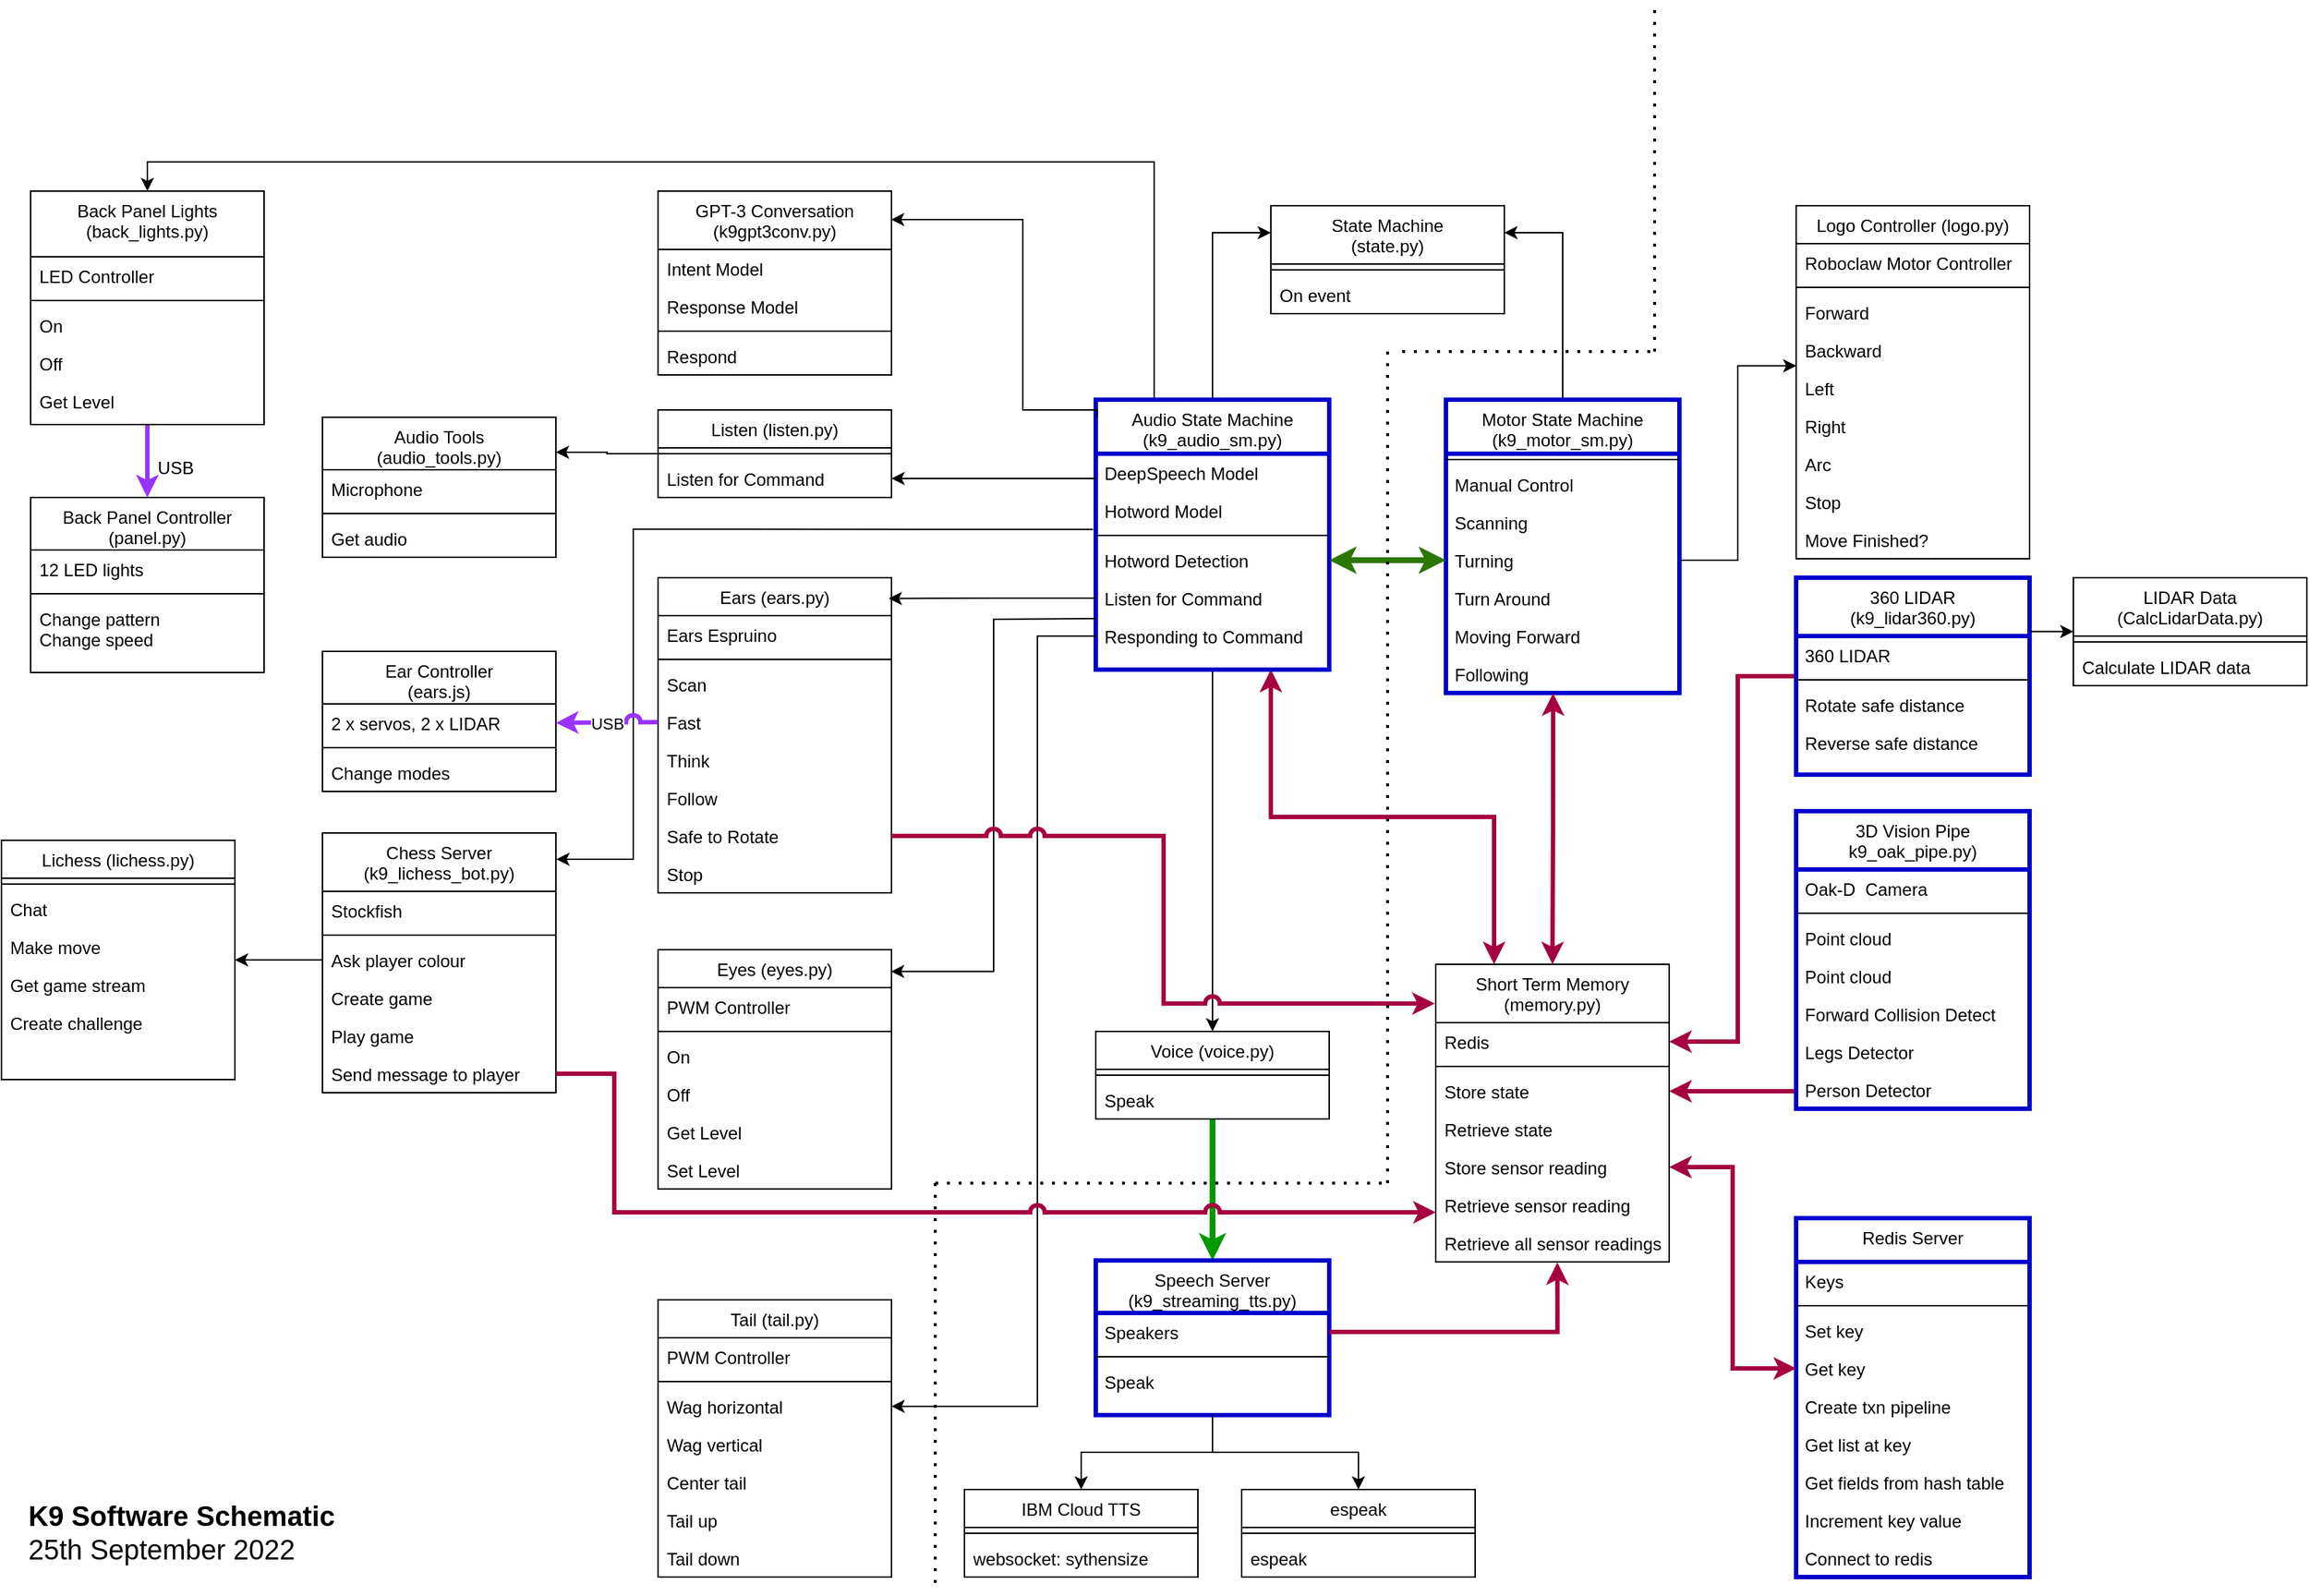 <mxfile version="24.7.17" pages="2">
  <diagram id="C5RBs43oDa-KdzZeNtuy" name="Python">
    <mxGraphModel dx="1026" dy="1912" grid="1" gridSize="10" guides="1" tooltips="1" connect="1" arrows="1" fold="1" page="1" pageScale="1" pageWidth="1654" pageHeight="1169" math="0" shadow="0">
      <root>
        <mxCell id="WIyWlLk6GJQsqaUBKTNV-0" />
        <mxCell id="WIyWlLk6GJQsqaUBKTNV-1" parent="WIyWlLk6GJQsqaUBKTNV-0" />
        <mxCell id="qnv7xe7XA0KEcblWG110-169" style="edgeStyle=orthogonalEdgeStyle;rounded=0;orthogonalLoop=1;jettySize=auto;html=1;entryX=0.5;entryY=0;entryDx=0;entryDy=0;" parent="WIyWlLk6GJQsqaUBKTNV-1" source="qnv7xe7XA0KEcblWG110-4" target="qnv7xe7XA0KEcblWG110-74" edge="1">
          <mxGeometry relative="1" as="geometry" />
        </mxCell>
        <mxCell id="qnv7xe7XA0KEcblWG110-174" style="edgeStyle=orthogonalEdgeStyle;rounded=0;orthogonalLoop=1;jettySize=auto;html=1;entryX=0;entryY=0.25;entryDx=0;entryDy=0;" parent="WIyWlLk6GJQsqaUBKTNV-1" source="qnv7xe7XA0KEcblWG110-4" target="qnv7xe7XA0KEcblWG110-132" edge="1">
          <mxGeometry relative="1" as="geometry" />
        </mxCell>
        <mxCell id="qnv7xe7XA0KEcblWG110-180" style="edgeStyle=orthogonalEdgeStyle;rounded=0;orthogonalLoop=1;jettySize=auto;html=1;entryX=0.5;entryY=0;entryDx=0;entryDy=0;" parent="WIyWlLk6GJQsqaUBKTNV-1" source="qnv7xe7XA0KEcblWG110-4" target="qnv7xe7XA0KEcblWG110-135" edge="1">
          <mxGeometry relative="1" as="geometry">
            <Array as="points">
              <mxPoint x="827" y="110" />
              <mxPoint x="137" y="110" />
            </Array>
          </mxGeometry>
        </mxCell>
        <mxCell id="qnv7xe7XA0KEcblWG110-183" style="edgeStyle=orthogonalEdgeStyle;rounded=0;orthogonalLoop=1;jettySize=auto;html=1;exitX=0.75;exitY=1;exitDx=0;exitDy=0;entryX=0.25;entryY=0;entryDx=0;entryDy=0;fillColor=#d80073;strokeColor=#A50040;strokeWidth=3;startArrow=classic;startFill=1;" parent="WIyWlLk6GJQsqaUBKTNV-1" source="qnv7xe7XA0KEcblWG110-4" target="qnv7xe7XA0KEcblWG110-114" edge="1">
          <mxGeometry relative="1" as="geometry" />
        </mxCell>
        <mxCell id="qnv7xe7XA0KEcblWG110-4" value="Audio State Machine&#xa;(k9_audio_sm.py)" style="swimlane;fontStyle=0;align=center;verticalAlign=top;childLayout=stackLayout;horizontal=1;startSize=37;horizontalStack=0;resizeParent=1;resizeLast=0;collapsible=1;marginBottom=0;rounded=0;shadow=0;strokeWidth=3;strokeColor=#0000CC;" parent="WIyWlLk6GJQsqaUBKTNV-1" vertex="1">
          <mxGeometry x="787" y="273" width="160" height="185" as="geometry">
            <mxRectangle x="130" y="380" width="160" height="26" as="alternateBounds" />
          </mxGeometry>
        </mxCell>
        <mxCell id="qnv7xe7XA0KEcblWG110-6" value="DeepSpeech Model" style="text;align=left;verticalAlign=top;spacingLeft=4;spacingRight=4;overflow=hidden;rotatable=0;points=[[0,0.5],[1,0.5]];portConstraint=eastwest;rounded=0;shadow=0;html=0;" parent="qnv7xe7XA0KEcblWG110-4" vertex="1">
          <mxGeometry y="37" width="160" height="26" as="geometry" />
        </mxCell>
        <mxCell id="qnv7xe7XA0KEcblWG110-12" value="Hotword Model" style="text;align=left;verticalAlign=top;spacingLeft=4;spacingRight=4;overflow=hidden;rotatable=0;points=[[0,0.5],[1,0.5]];portConstraint=eastwest;rounded=0;shadow=0;html=0;" parent="qnv7xe7XA0KEcblWG110-4" vertex="1">
          <mxGeometry y="63" width="160" height="26" as="geometry" />
        </mxCell>
        <mxCell id="qnv7xe7XA0KEcblWG110-7" value="" style="line;html=1;strokeWidth=1;align=left;verticalAlign=middle;spacingTop=-1;spacingLeft=3;spacingRight=3;rotatable=0;labelPosition=right;points=[];portConstraint=eastwest;" parent="qnv7xe7XA0KEcblWG110-4" vertex="1">
          <mxGeometry y="89" width="160" height="8" as="geometry" />
        </mxCell>
        <mxCell id="qnv7xe7XA0KEcblWG110-8" value="Hotword Detection" style="text;align=left;verticalAlign=top;spacingLeft=4;spacingRight=4;overflow=hidden;rotatable=0;points=[[0,0.5],[1,0.5]];portConstraint=eastwest;fontStyle=0" parent="qnv7xe7XA0KEcblWG110-4" vertex="1">
          <mxGeometry y="97" width="160" height="26" as="geometry" />
        </mxCell>
        <mxCell id="qnv7xe7XA0KEcblWG110-9" value="Listen for Command&#xa;" style="text;align=left;verticalAlign=top;spacingLeft=4;spacingRight=4;overflow=hidden;rotatable=0;points=[[0,0.5],[1,0.5]];portConstraint=eastwest;" parent="qnv7xe7XA0KEcblWG110-4" vertex="1">
          <mxGeometry y="123" width="160" height="26" as="geometry" />
        </mxCell>
        <mxCell id="qnv7xe7XA0KEcblWG110-10" value="Responding to Command" style="text;align=left;verticalAlign=top;spacingLeft=4;spacingRight=4;overflow=hidden;rotatable=0;points=[[0,0.5],[1,0.5]];portConstraint=eastwest;" parent="qnv7xe7XA0KEcblWG110-4" vertex="1">
          <mxGeometry y="149" width="160" height="26" as="geometry" />
        </mxCell>
        <mxCell id="qnv7xe7XA0KEcblWG110-175" style="edgeStyle=orthogonalEdgeStyle;rounded=0;orthogonalLoop=1;jettySize=auto;html=1;entryX=1;entryY=0.25;entryDx=0;entryDy=0;" parent="WIyWlLk6GJQsqaUBKTNV-1" source="qnv7xe7XA0KEcblWG110-13" target="qnv7xe7XA0KEcblWG110-132" edge="1">
          <mxGeometry relative="1" as="geometry" />
        </mxCell>
        <mxCell id="qnv7xe7XA0KEcblWG110-13" value="Motor State Machine&#xa;(k9_motor_sm.py)" style="swimlane;fontStyle=0;align=center;verticalAlign=top;childLayout=stackLayout;horizontal=1;startSize=37;horizontalStack=0;resizeParent=1;resizeLast=0;collapsible=1;marginBottom=0;rounded=0;shadow=0;strokeWidth=3;strokeColor=#0000CC;" parent="WIyWlLk6GJQsqaUBKTNV-1" vertex="1">
          <mxGeometry x="1027" y="273" width="160" height="201" as="geometry">
            <mxRectangle x="130" y="380" width="160" height="26" as="alternateBounds" />
          </mxGeometry>
        </mxCell>
        <mxCell id="qnv7xe7XA0KEcblWG110-16" value="" style="line;html=1;strokeWidth=1;align=left;verticalAlign=middle;spacingTop=-1;spacingLeft=3;spacingRight=3;rotatable=0;labelPosition=right;points=[];portConstraint=eastwest;" parent="qnv7xe7XA0KEcblWG110-13" vertex="1">
          <mxGeometry y="37" width="160" height="8" as="geometry" />
        </mxCell>
        <mxCell id="qnv7xe7XA0KEcblWG110-17" value="Manual Control" style="text;align=left;verticalAlign=top;spacingLeft=4;spacingRight=4;overflow=hidden;rotatable=0;points=[[0,0.5],[1,0.5]];portConstraint=eastwest;fontStyle=0" parent="qnv7xe7XA0KEcblWG110-13" vertex="1">
          <mxGeometry y="45" width="160" height="26" as="geometry" />
        </mxCell>
        <mxCell id="qnv7xe7XA0KEcblWG110-18" value="Scanning" style="text;align=left;verticalAlign=top;spacingLeft=4;spacingRight=4;overflow=hidden;rotatable=0;points=[[0,0.5],[1,0.5]];portConstraint=eastwest;" parent="qnv7xe7XA0KEcblWG110-13" vertex="1">
          <mxGeometry y="71" width="160" height="26" as="geometry" />
        </mxCell>
        <mxCell id="qnv7xe7XA0KEcblWG110-19" value="Turning" style="text;align=left;verticalAlign=top;spacingLeft=4;spacingRight=4;overflow=hidden;rotatable=0;points=[[0,0.5],[1,0.5]];portConstraint=eastwest;" parent="qnv7xe7XA0KEcblWG110-13" vertex="1">
          <mxGeometry y="97" width="160" height="26" as="geometry" />
        </mxCell>
        <mxCell id="qnv7xe7XA0KEcblWG110-27" value="Turn Around" style="text;align=left;verticalAlign=top;spacingLeft=4;spacingRight=4;overflow=hidden;rotatable=0;points=[[0,0.5],[1,0.5]];portConstraint=eastwest;" parent="qnv7xe7XA0KEcblWG110-13" vertex="1">
          <mxGeometry y="123" width="160" height="26" as="geometry" />
        </mxCell>
        <mxCell id="qnv7xe7XA0KEcblWG110-28" value="Moving Forward" style="text;align=left;verticalAlign=top;spacingLeft=4;spacingRight=4;overflow=hidden;rotatable=0;points=[[0,0.5],[1,0.5]];portConstraint=eastwest;" parent="qnv7xe7XA0KEcblWG110-13" vertex="1">
          <mxGeometry y="149" width="160" height="26" as="geometry" />
        </mxCell>
        <mxCell id="qnv7xe7XA0KEcblWG110-29" value="Following" style="text;align=left;verticalAlign=top;spacingLeft=4;spacingRight=4;overflow=hidden;rotatable=0;points=[[0,0.5],[1,0.5]];portConstraint=eastwest;" parent="qnv7xe7XA0KEcblWG110-13" vertex="1">
          <mxGeometry y="175" width="160" height="26" as="geometry" />
        </mxCell>
        <mxCell id="qnv7xe7XA0KEcblWG110-32" value="Logo Controller (logo.py)" style="swimlane;fontStyle=0;align=center;verticalAlign=top;childLayout=stackLayout;horizontal=1;startSize=26;horizontalStack=0;resizeParent=1;resizeLast=0;collapsible=1;marginBottom=0;rounded=0;shadow=0;strokeWidth=1;" parent="WIyWlLk6GJQsqaUBKTNV-1" vertex="1">
          <mxGeometry x="1267" y="140" width="160" height="242" as="geometry">
            <mxRectangle x="130" y="380" width="160" height="26" as="alternateBounds" />
          </mxGeometry>
        </mxCell>
        <mxCell id="qnv7xe7XA0KEcblWG110-33" value="Roboclaw Motor Controller" style="text;align=left;verticalAlign=top;spacingLeft=4;spacingRight=4;overflow=hidden;rotatable=0;points=[[0,0.5],[1,0.5]];portConstraint=eastwest;rounded=0;shadow=0;html=0;" parent="qnv7xe7XA0KEcblWG110-32" vertex="1">
          <mxGeometry y="26" width="160" height="26" as="geometry" />
        </mxCell>
        <mxCell id="qnv7xe7XA0KEcblWG110-34" value="" style="line;html=1;strokeWidth=1;align=left;verticalAlign=middle;spacingTop=-1;spacingLeft=3;spacingRight=3;rotatable=0;labelPosition=right;points=[];portConstraint=eastwest;" parent="qnv7xe7XA0KEcblWG110-32" vertex="1">
          <mxGeometry y="52" width="160" height="8" as="geometry" />
        </mxCell>
        <mxCell id="qnv7xe7XA0KEcblWG110-35" value="Forward" style="text;align=left;verticalAlign=top;spacingLeft=4;spacingRight=4;overflow=hidden;rotatable=0;points=[[0,0.5],[1,0.5]];portConstraint=eastwest;fontStyle=0" parent="qnv7xe7XA0KEcblWG110-32" vertex="1">
          <mxGeometry y="60" width="160" height="26" as="geometry" />
        </mxCell>
        <mxCell id="qnv7xe7XA0KEcblWG110-36" value="Backward" style="text;align=left;verticalAlign=top;spacingLeft=4;spacingRight=4;overflow=hidden;rotatable=0;points=[[0,0.5],[1,0.5]];portConstraint=eastwest;" parent="qnv7xe7XA0KEcblWG110-32" vertex="1">
          <mxGeometry y="86" width="160" height="26" as="geometry" />
        </mxCell>
        <mxCell id="qnv7xe7XA0KEcblWG110-37" value="Left" style="text;align=left;verticalAlign=top;spacingLeft=4;spacingRight=4;overflow=hidden;rotatable=0;points=[[0,0.5],[1,0.5]];portConstraint=eastwest;" parent="qnv7xe7XA0KEcblWG110-32" vertex="1">
          <mxGeometry y="112" width="160" height="26" as="geometry" />
        </mxCell>
        <mxCell id="qnv7xe7XA0KEcblWG110-38" value="Right" style="text;align=left;verticalAlign=top;spacingLeft=4;spacingRight=4;overflow=hidden;rotatable=0;points=[[0,0.5],[1,0.5]];portConstraint=eastwest;" parent="qnv7xe7XA0KEcblWG110-32" vertex="1">
          <mxGeometry y="138" width="160" height="26" as="geometry" />
        </mxCell>
        <mxCell id="qnv7xe7XA0KEcblWG110-39" value="Arc" style="text;align=left;verticalAlign=top;spacingLeft=4;spacingRight=4;overflow=hidden;rotatable=0;points=[[0,0.5],[1,0.5]];portConstraint=eastwest;" parent="qnv7xe7XA0KEcblWG110-32" vertex="1">
          <mxGeometry y="164" width="160" height="26" as="geometry" />
        </mxCell>
        <mxCell id="qnv7xe7XA0KEcblWG110-40" value="Stop" style="text;align=left;verticalAlign=top;spacingLeft=4;spacingRight=4;overflow=hidden;rotatable=0;points=[[0,0.5],[1,0.5]];portConstraint=eastwest;" parent="qnv7xe7XA0KEcblWG110-32" vertex="1">
          <mxGeometry y="190" width="160" height="26" as="geometry" />
        </mxCell>
        <mxCell id="qnv7xe7XA0KEcblWG110-41" value="Move Finished?" style="text;align=left;verticalAlign=top;spacingLeft=4;spacingRight=4;overflow=hidden;rotatable=0;points=[[0,0.5],[1,0.5]];portConstraint=eastwest;" parent="qnv7xe7XA0KEcblWG110-32" vertex="1">
          <mxGeometry y="216" width="160" height="26" as="geometry" />
        </mxCell>
        <mxCell id="qnv7xe7XA0KEcblWG110-179" style="edgeStyle=orthogonalEdgeStyle;rounded=0;orthogonalLoop=1;jettySize=auto;html=1;entryX=1;entryY=0.25;entryDx=0;entryDy=0;" parent="WIyWlLk6GJQsqaUBKTNV-1" source="qnv7xe7XA0KEcblWG110-42" target="qnv7xe7XA0KEcblWG110-153" edge="1">
          <mxGeometry relative="1" as="geometry" />
        </mxCell>
        <mxCell id="qnv7xe7XA0KEcblWG110-42" value="Listen (listen.py)" style="swimlane;fontStyle=0;align=center;verticalAlign=top;childLayout=stackLayout;horizontal=1;startSize=26;horizontalStack=0;resizeParent=1;resizeLast=0;collapsible=1;marginBottom=0;rounded=0;shadow=0;strokeWidth=1;" parent="WIyWlLk6GJQsqaUBKTNV-1" vertex="1">
          <mxGeometry x="487" y="280" width="160" height="60" as="geometry">
            <mxRectangle x="130" y="380" width="160" height="26" as="alternateBounds" />
          </mxGeometry>
        </mxCell>
        <mxCell id="qnv7xe7XA0KEcblWG110-45" value="" style="line;html=1;strokeWidth=1;align=left;verticalAlign=middle;spacingTop=-1;spacingLeft=3;spacingRight=3;rotatable=0;labelPosition=right;points=[];portConstraint=eastwest;" parent="qnv7xe7XA0KEcblWG110-42" vertex="1">
          <mxGeometry y="26" width="160" height="8" as="geometry" />
        </mxCell>
        <mxCell id="qnv7xe7XA0KEcblWG110-47" value="Listen for Command&#xa;" style="text;align=left;verticalAlign=top;spacingLeft=4;spacingRight=4;overflow=hidden;rotatable=0;points=[[0,0.5],[1,0.5]];portConstraint=eastwest;" parent="qnv7xe7XA0KEcblWG110-42" vertex="1">
          <mxGeometry y="34" width="160" height="26" as="geometry" />
        </mxCell>
        <mxCell id="qnv7xe7XA0KEcblWG110-49" value="Ears (ears.py)" style="swimlane;fontStyle=0;align=center;verticalAlign=top;childLayout=stackLayout;horizontal=1;startSize=26;horizontalStack=0;resizeParent=1;resizeLast=0;collapsible=1;marginBottom=0;rounded=0;shadow=0;strokeWidth=1;" parent="WIyWlLk6GJQsqaUBKTNV-1" vertex="1">
          <mxGeometry x="487" y="395" width="160" height="216" as="geometry">
            <mxRectangle x="130" y="380" width="160" height="26" as="alternateBounds" />
          </mxGeometry>
        </mxCell>
        <mxCell id="qnv7xe7XA0KEcblWG110-50" value="Ears Espruino" style="text;align=left;verticalAlign=top;spacingLeft=4;spacingRight=4;overflow=hidden;rotatable=0;points=[[0,0.5],[1,0.5]];portConstraint=eastwest;rounded=0;shadow=0;html=0;" parent="qnv7xe7XA0KEcblWG110-49" vertex="1">
          <mxGeometry y="26" width="160" height="26" as="geometry" />
        </mxCell>
        <mxCell id="qnv7xe7XA0KEcblWG110-51" value="" style="line;html=1;strokeWidth=1;align=left;verticalAlign=middle;spacingTop=-1;spacingLeft=3;spacingRight=3;rotatable=0;labelPosition=right;points=[];portConstraint=eastwest;" parent="qnv7xe7XA0KEcblWG110-49" vertex="1">
          <mxGeometry y="52" width="160" height="8" as="geometry" />
        </mxCell>
        <mxCell id="qnv7xe7XA0KEcblWG110-52" value="Scan" style="text;align=left;verticalAlign=top;spacingLeft=4;spacingRight=4;overflow=hidden;rotatable=0;points=[[0,0.5],[1,0.5]];portConstraint=eastwest;" parent="qnv7xe7XA0KEcblWG110-49" vertex="1">
          <mxGeometry y="60" width="160" height="26" as="geometry" />
        </mxCell>
        <mxCell id="qnv7xe7XA0KEcblWG110-53" value="Fast" style="text;align=left;verticalAlign=top;spacingLeft=4;spacingRight=4;overflow=hidden;rotatable=0;points=[[0,0.5],[1,0.5]];portConstraint=eastwest;" parent="qnv7xe7XA0KEcblWG110-49" vertex="1">
          <mxGeometry y="86" width="160" height="26" as="geometry" />
        </mxCell>
        <mxCell id="qnv7xe7XA0KEcblWG110-54" value="Think" style="text;align=left;verticalAlign=top;spacingLeft=4;spacingRight=4;overflow=hidden;rotatable=0;points=[[0,0.5],[1,0.5]];portConstraint=eastwest;" parent="qnv7xe7XA0KEcblWG110-49" vertex="1">
          <mxGeometry y="112" width="160" height="26" as="geometry" />
        </mxCell>
        <mxCell id="qnv7xe7XA0KEcblWG110-55" value="Follow" style="text;align=left;verticalAlign=top;spacingLeft=4;spacingRight=4;overflow=hidden;rotatable=0;points=[[0,0.5],[1,0.5]];portConstraint=eastwest;" parent="qnv7xe7XA0KEcblWG110-49" vertex="1">
          <mxGeometry y="138" width="160" height="26" as="geometry" />
        </mxCell>
        <mxCell id="qnv7xe7XA0KEcblWG110-63" value="Safe to Rotate" style="text;align=left;verticalAlign=top;spacingLeft=4;spacingRight=4;overflow=hidden;rotatable=0;points=[[0,0.5],[1,0.5]];portConstraint=eastwest;" parent="qnv7xe7XA0KEcblWG110-49" vertex="1">
          <mxGeometry y="164" width="160" height="26" as="geometry" />
        </mxCell>
        <mxCell id="qnv7xe7XA0KEcblWG110-64" value="Stop" style="text;align=left;verticalAlign=top;spacingLeft=4;spacingRight=4;overflow=hidden;rotatable=0;points=[[0,0.5],[1,0.5]];portConstraint=eastwest;" parent="qnv7xe7XA0KEcblWG110-49" vertex="1">
          <mxGeometry y="190" width="160" height="26" as="geometry" />
        </mxCell>
        <mxCell id="qnv7xe7XA0KEcblWG110-65" value="Eyes (eyes.py)" style="swimlane;fontStyle=0;align=center;verticalAlign=top;childLayout=stackLayout;horizontal=1;startSize=26;horizontalStack=0;resizeParent=1;resizeLast=0;collapsible=1;marginBottom=0;rounded=0;shadow=0;strokeWidth=1;" parent="WIyWlLk6GJQsqaUBKTNV-1" vertex="1">
          <mxGeometry x="487" y="650" width="160" height="164" as="geometry">
            <mxRectangle x="130" y="380" width="160" height="26" as="alternateBounds" />
          </mxGeometry>
        </mxCell>
        <mxCell id="qnv7xe7XA0KEcblWG110-66" value="PWM Controller" style="text;align=left;verticalAlign=top;spacingLeft=4;spacingRight=4;overflow=hidden;rotatable=0;points=[[0,0.5],[1,0.5]];portConstraint=eastwest;rounded=0;shadow=0;html=0;" parent="qnv7xe7XA0KEcblWG110-65" vertex="1">
          <mxGeometry y="26" width="160" height="26" as="geometry" />
        </mxCell>
        <mxCell id="qnv7xe7XA0KEcblWG110-67" value="" style="line;html=1;strokeWidth=1;align=left;verticalAlign=middle;spacingTop=-1;spacingLeft=3;spacingRight=3;rotatable=0;labelPosition=right;points=[];portConstraint=eastwest;" parent="qnv7xe7XA0KEcblWG110-65" vertex="1">
          <mxGeometry y="52" width="160" height="8" as="geometry" />
        </mxCell>
        <mxCell id="qnv7xe7XA0KEcblWG110-68" value="On" style="text;align=left;verticalAlign=top;spacingLeft=4;spacingRight=4;overflow=hidden;rotatable=0;points=[[0,0.5],[1,0.5]];portConstraint=eastwest;" parent="qnv7xe7XA0KEcblWG110-65" vertex="1">
          <mxGeometry y="60" width="160" height="26" as="geometry" />
        </mxCell>
        <mxCell id="qnv7xe7XA0KEcblWG110-69" value="Off" style="text;align=left;verticalAlign=top;spacingLeft=4;spacingRight=4;overflow=hidden;rotatable=0;points=[[0,0.5],[1,0.5]];portConstraint=eastwest;" parent="qnv7xe7XA0KEcblWG110-65" vertex="1">
          <mxGeometry y="86" width="160" height="26" as="geometry" />
        </mxCell>
        <mxCell id="qnv7xe7XA0KEcblWG110-70" value="Get Level" style="text;align=left;verticalAlign=top;spacingLeft=4;spacingRight=4;overflow=hidden;rotatable=0;points=[[0,0.5],[1,0.5]];portConstraint=eastwest;" parent="qnv7xe7XA0KEcblWG110-65" vertex="1">
          <mxGeometry y="112" width="160" height="26" as="geometry" />
        </mxCell>
        <mxCell id="qnv7xe7XA0KEcblWG110-71" value="Set Level" style="text;align=left;verticalAlign=top;spacingLeft=4;spacingRight=4;overflow=hidden;rotatable=0;points=[[0,0.5],[1,0.5]];portConstraint=eastwest;" parent="qnv7xe7XA0KEcblWG110-65" vertex="1">
          <mxGeometry y="138" width="160" height="26" as="geometry" />
        </mxCell>
        <mxCell id="qnv7xe7XA0KEcblWG110-170" style="edgeStyle=orthogonalEdgeStyle;rounded=0;orthogonalLoop=1;jettySize=auto;html=1;entryX=0.5;entryY=0;entryDx=0;entryDy=0;fillColor=#60a917;strokeColor=#009900;strokeWidth=4;" parent="WIyWlLk6GJQsqaUBKTNV-1" source="qnv7xe7XA0KEcblWG110-74" target="qnv7xe7XA0KEcblWG110-100" edge="1">
          <mxGeometry relative="1" as="geometry" />
        </mxCell>
        <mxCell id="qnv7xe7XA0KEcblWG110-74" value="Voice (voice.py)" style="swimlane;fontStyle=0;align=center;verticalAlign=top;childLayout=stackLayout;horizontal=1;startSize=26;horizontalStack=0;resizeParent=1;resizeLast=0;collapsible=1;marginBottom=0;rounded=0;shadow=0;strokeWidth=1;" parent="WIyWlLk6GJQsqaUBKTNV-1" vertex="1">
          <mxGeometry x="787" y="706" width="160" height="60" as="geometry">
            <mxRectangle x="130" y="380" width="160" height="26" as="alternateBounds" />
          </mxGeometry>
        </mxCell>
        <mxCell id="qnv7xe7XA0KEcblWG110-76" value="" style="line;html=1;strokeWidth=1;align=left;verticalAlign=middle;spacingTop=-1;spacingLeft=3;spacingRight=3;rotatable=0;labelPosition=right;points=[];portConstraint=eastwest;" parent="qnv7xe7XA0KEcblWG110-74" vertex="1">
          <mxGeometry y="26" width="160" height="8" as="geometry" />
        </mxCell>
        <mxCell id="qnv7xe7XA0KEcblWG110-77" value="Speak" style="text;align=left;verticalAlign=top;spacingLeft=4;spacingRight=4;overflow=hidden;rotatable=0;points=[[0,0.5],[1,0.5]];portConstraint=eastwest;" parent="qnv7xe7XA0KEcblWG110-74" vertex="1">
          <mxGeometry y="34" width="160" height="26" as="geometry" />
        </mxCell>
        <mxCell id="qnv7xe7XA0KEcblWG110-91" value="GPT-3 Conversation&#xa;(k9gpt3conv.py)" style="swimlane;fontStyle=0;align=center;verticalAlign=top;childLayout=stackLayout;horizontal=1;startSize=40;horizontalStack=0;resizeParent=1;resizeLast=0;collapsible=1;marginBottom=0;rounded=0;shadow=0;strokeWidth=1;" parent="WIyWlLk6GJQsqaUBKTNV-1" vertex="1">
          <mxGeometry x="487" y="130" width="160" height="126" as="geometry">
            <mxRectangle x="130" y="380" width="160" height="26" as="alternateBounds" />
          </mxGeometry>
        </mxCell>
        <mxCell id="qnv7xe7XA0KEcblWG110-92" value="Intent Model" style="text;align=left;verticalAlign=top;spacingLeft=4;spacingRight=4;overflow=hidden;rotatable=0;points=[[0,0.5],[1,0.5]];portConstraint=eastwest;rounded=0;shadow=0;html=0;" parent="qnv7xe7XA0KEcblWG110-91" vertex="1">
          <mxGeometry y="40" width="160" height="26" as="geometry" />
        </mxCell>
        <mxCell id="qnv7xe7XA0KEcblWG110-99" value="Response Model" style="text;align=left;verticalAlign=top;spacingLeft=4;spacingRight=4;overflow=hidden;rotatable=0;points=[[0,0.5],[1,0.5]];portConstraint=eastwest;rounded=0;shadow=0;html=0;" parent="qnv7xe7XA0KEcblWG110-91" vertex="1">
          <mxGeometry y="66" width="160" height="26" as="geometry" />
        </mxCell>
        <mxCell id="qnv7xe7XA0KEcblWG110-93" value="" style="line;html=1;strokeWidth=1;align=left;verticalAlign=middle;spacingTop=-1;spacingLeft=3;spacingRight=3;rotatable=0;labelPosition=right;points=[];portConstraint=eastwest;" parent="qnv7xe7XA0KEcblWG110-91" vertex="1">
          <mxGeometry y="92" width="160" height="8" as="geometry" />
        </mxCell>
        <mxCell id="qnv7xe7XA0KEcblWG110-94" value="Respond" style="text;align=left;verticalAlign=top;spacingLeft=4;spacingRight=4;overflow=hidden;rotatable=0;points=[[0,0.5],[1,0.5]];portConstraint=eastwest;" parent="qnv7xe7XA0KEcblWG110-91" vertex="1">
          <mxGeometry y="100" width="160" height="26" as="geometry" />
        </mxCell>
        <mxCell id="qnv7xe7XA0KEcblWG110-100" value="Speech Server&#xa;(k9_streaming_tts.py)" style="swimlane;fontStyle=0;align=center;verticalAlign=top;childLayout=stackLayout;horizontal=1;startSize=36;horizontalStack=0;resizeParent=1;resizeLast=0;collapsible=1;marginBottom=0;rounded=0;shadow=0;strokeWidth=3;strokeColor=#0000CC;" parent="WIyWlLk6GJQsqaUBKTNV-1" vertex="1">
          <mxGeometry x="787" y="863" width="160" height="106" as="geometry">
            <mxRectangle x="130" y="380" width="160" height="26" as="alternateBounds" />
          </mxGeometry>
        </mxCell>
        <mxCell id="qnv7xe7XA0KEcblWG110-101" value="Speakers" style="text;align=left;verticalAlign=top;spacingLeft=4;spacingRight=4;overflow=hidden;rotatable=0;points=[[0,0.5],[1,0.5]];portConstraint=eastwest;rounded=0;shadow=0;html=0;" parent="qnv7xe7XA0KEcblWG110-100" vertex="1">
          <mxGeometry y="36" width="160" height="26" as="geometry" />
        </mxCell>
        <mxCell id="qnv7xe7XA0KEcblWG110-103" value="" style="line;html=1;strokeWidth=1;align=left;verticalAlign=middle;spacingTop=-1;spacingLeft=3;spacingRight=3;rotatable=0;labelPosition=right;points=[];portConstraint=eastwest;" parent="qnv7xe7XA0KEcblWG110-100" vertex="1">
          <mxGeometry y="62" width="160" height="8" as="geometry" />
        </mxCell>
        <mxCell id="qnv7xe7XA0KEcblWG110-104" value="Speak" style="text;align=left;verticalAlign=top;spacingLeft=4;spacingRight=4;overflow=hidden;rotatable=0;points=[[0,0.5],[1,0.5]];portConstraint=eastwest;" parent="qnv7xe7XA0KEcblWG110-100" vertex="1">
          <mxGeometry y="70" width="160" height="26" as="geometry" />
        </mxCell>
        <mxCell id="qnv7xe7XA0KEcblWG110-107" value="Chess Server&#xa;(k9_lichess_bot.py)" style="swimlane;fontStyle=0;align=center;verticalAlign=top;childLayout=stackLayout;horizontal=1;startSize=40;horizontalStack=0;resizeParent=1;resizeLast=0;collapsible=1;marginBottom=0;rounded=0;shadow=0;strokeWidth=1;" parent="WIyWlLk6GJQsqaUBKTNV-1" vertex="1">
          <mxGeometry x="257" y="570" width="160" height="178" as="geometry">
            <mxRectangle x="130" y="380" width="160" height="26" as="alternateBounds" />
          </mxGeometry>
        </mxCell>
        <mxCell id="qnv7xe7XA0KEcblWG110-108" value="Stockfish" style="text;align=left;verticalAlign=top;spacingLeft=4;spacingRight=4;overflow=hidden;rotatable=0;points=[[0,0.5],[1,0.5]];portConstraint=eastwest;rounded=0;shadow=0;html=0;" parent="qnv7xe7XA0KEcblWG110-107" vertex="1">
          <mxGeometry y="40" width="160" height="26" as="geometry" />
        </mxCell>
        <mxCell id="qnv7xe7XA0KEcblWG110-109" value="" style="line;html=1;strokeWidth=1;align=left;verticalAlign=middle;spacingTop=-1;spacingLeft=3;spacingRight=3;rotatable=0;labelPosition=right;points=[];portConstraint=eastwest;" parent="qnv7xe7XA0KEcblWG110-107" vertex="1">
          <mxGeometry y="66" width="160" height="8" as="geometry" />
        </mxCell>
        <mxCell id="qnv7xe7XA0KEcblWG110-110" value="Ask player colour&#xa;" style="text;align=left;verticalAlign=top;spacingLeft=4;spacingRight=4;overflow=hidden;rotatable=0;points=[[0,0.5],[1,0.5]];portConstraint=eastwest;" parent="qnv7xe7XA0KEcblWG110-107" vertex="1">
          <mxGeometry y="74" width="160" height="26" as="geometry" />
        </mxCell>
        <mxCell id="qnv7xe7XA0KEcblWG110-111" value="Create game" style="text;align=left;verticalAlign=top;spacingLeft=4;spacingRight=4;overflow=hidden;rotatable=0;points=[[0,0.5],[1,0.5]];portConstraint=eastwest;" parent="qnv7xe7XA0KEcblWG110-107" vertex="1">
          <mxGeometry y="100" width="160" height="26" as="geometry" />
        </mxCell>
        <mxCell id="qnv7xe7XA0KEcblWG110-112" value="Play game" style="text;align=left;verticalAlign=top;spacingLeft=4;spacingRight=4;overflow=hidden;rotatable=0;points=[[0,0.5],[1,0.5]];portConstraint=eastwest;" parent="qnv7xe7XA0KEcblWG110-107" vertex="1">
          <mxGeometry y="126" width="160" height="26" as="geometry" />
        </mxCell>
        <mxCell id="qnv7xe7XA0KEcblWG110-113" value="Send message to player" style="text;align=left;verticalAlign=top;spacingLeft=4;spacingRight=4;overflow=hidden;rotatable=0;points=[[0,0.5],[1,0.5]];portConstraint=eastwest;" parent="qnv7xe7XA0KEcblWG110-107" vertex="1">
          <mxGeometry y="152" width="160" height="26" as="geometry" />
        </mxCell>
        <mxCell id="qnv7xe7XA0KEcblWG110-114" value="Short Term Memory&#xa;(memory.py)" style="swimlane;fontStyle=0;align=center;verticalAlign=top;childLayout=stackLayout;horizontal=1;startSize=40;horizontalStack=0;resizeParent=1;resizeLast=0;collapsible=1;marginBottom=0;rounded=0;shadow=0;strokeWidth=1;" parent="WIyWlLk6GJQsqaUBKTNV-1" vertex="1">
          <mxGeometry x="1020" y="660" width="160" height="204" as="geometry">
            <mxRectangle x="130" y="380" width="160" height="26" as="alternateBounds" />
          </mxGeometry>
        </mxCell>
        <mxCell id="qnv7xe7XA0KEcblWG110-115" value="Redis" style="text;align=left;verticalAlign=top;spacingLeft=4;spacingRight=4;overflow=hidden;rotatable=0;points=[[0,0.5],[1,0.5]];portConstraint=eastwest;rounded=0;shadow=0;html=0;" parent="qnv7xe7XA0KEcblWG110-114" vertex="1">
          <mxGeometry y="40" width="160" height="26" as="geometry" />
        </mxCell>
        <mxCell id="qnv7xe7XA0KEcblWG110-117" value="" style="line;html=1;strokeWidth=1;align=left;verticalAlign=middle;spacingTop=-1;spacingLeft=3;spacingRight=3;rotatable=0;labelPosition=right;points=[];portConstraint=eastwest;" parent="qnv7xe7XA0KEcblWG110-114" vertex="1">
          <mxGeometry y="66" width="160" height="8" as="geometry" />
        </mxCell>
        <mxCell id="qnv7xe7XA0KEcblWG110-118" value="Store state" style="text;align=left;verticalAlign=top;spacingLeft=4;spacingRight=4;overflow=hidden;rotatable=0;points=[[0,0.5],[1,0.5]];portConstraint=eastwest;" parent="qnv7xe7XA0KEcblWG110-114" vertex="1">
          <mxGeometry y="74" width="160" height="26" as="geometry" />
        </mxCell>
        <mxCell id="qnv7xe7XA0KEcblWG110-119" value="Retrieve state" style="text;align=left;verticalAlign=top;spacingLeft=4;spacingRight=4;overflow=hidden;rotatable=0;points=[[0,0.5],[1,0.5]];portConstraint=eastwest;" parent="qnv7xe7XA0KEcblWG110-114" vertex="1">
          <mxGeometry y="100" width="160" height="26" as="geometry" />
        </mxCell>
        <mxCell id="qnv7xe7XA0KEcblWG110-120" value="Store sensor reading" style="text;align=left;verticalAlign=top;spacingLeft=4;spacingRight=4;overflow=hidden;rotatable=0;points=[[0,0.5],[1,0.5]];portConstraint=eastwest;" parent="qnv7xe7XA0KEcblWG110-114" vertex="1">
          <mxGeometry y="126" width="160" height="26" as="geometry" />
        </mxCell>
        <mxCell id="qnv7xe7XA0KEcblWG110-121" value="Retrieve sensor reading" style="text;align=left;verticalAlign=top;spacingLeft=4;spacingRight=4;overflow=hidden;rotatable=0;points=[[0,0.5],[1,0.5]];portConstraint=eastwest;" parent="qnv7xe7XA0KEcblWG110-114" vertex="1">
          <mxGeometry y="152" width="160" height="26" as="geometry" />
        </mxCell>
        <mxCell id="qnv7xe7XA0KEcblWG110-122" value="Retrieve all sensor readings" style="text;align=left;verticalAlign=top;spacingLeft=4;spacingRight=4;overflow=hidden;rotatable=0;points=[[0,0.5],[1,0.5]];portConstraint=eastwest;" parent="qnv7xe7XA0KEcblWG110-114" vertex="1">
          <mxGeometry y="178" width="160" height="26" as="geometry" />
        </mxCell>
        <mxCell id="qnv7xe7XA0KEcblWG110-178" style="edgeStyle=orthogonalEdgeStyle;rounded=0;orthogonalLoop=1;jettySize=auto;html=1;entryX=1;entryY=0.5;entryDx=0;entryDy=0;fillColor=#d80073;strokeColor=#A50040;strokeWidth=3;" parent="WIyWlLk6GJQsqaUBKTNV-1" source="qnv7xe7XA0KEcblWG110-125" target="qnv7xe7XA0KEcblWG110-118" edge="1">
          <mxGeometry relative="1" as="geometry">
            <Array as="points">
              <mxPoint x="1257" y="747" />
              <mxPoint x="1257" y="747" />
            </Array>
          </mxGeometry>
        </mxCell>
        <mxCell id="qnv7xe7XA0KEcblWG110-125" value="3D Vision Pipe&#xa;k9_oak_pipe.py)" style="swimlane;fontStyle=0;align=center;verticalAlign=top;childLayout=stackLayout;horizontal=1;startSize=40;horizontalStack=0;resizeParent=1;resizeLast=0;collapsible=1;marginBottom=0;rounded=0;shadow=0;strokeWidth=3;strokeColor=#0000CC;" parent="WIyWlLk6GJQsqaUBKTNV-1" vertex="1">
          <mxGeometry x="1267" y="555" width="160" height="204" as="geometry">
            <mxRectangle x="130" y="380" width="160" height="26" as="alternateBounds" />
          </mxGeometry>
        </mxCell>
        <mxCell id="qnv7xe7XA0KEcblWG110-126" value="Oak-D  Camera" style="text;align=left;verticalAlign=top;spacingLeft=4;spacingRight=4;overflow=hidden;rotatable=0;points=[[0,0.5],[1,0.5]];portConstraint=eastwest;rounded=0;shadow=0;html=0;" parent="qnv7xe7XA0KEcblWG110-125" vertex="1">
          <mxGeometry y="40" width="160" height="26" as="geometry" />
        </mxCell>
        <mxCell id="qnv7xe7XA0KEcblWG110-127" value="" style="line;html=1;strokeWidth=1;align=left;verticalAlign=middle;spacingTop=-1;spacingLeft=3;spacingRight=3;rotatable=0;labelPosition=right;points=[];portConstraint=eastwest;" parent="qnv7xe7XA0KEcblWG110-125" vertex="1">
          <mxGeometry y="66" width="160" height="8" as="geometry" />
        </mxCell>
        <mxCell id="10VKM--r_YPJ1Nv6wldY-0" value="Point cloud" style="text;align=left;verticalAlign=top;spacingLeft=4;spacingRight=4;overflow=hidden;rotatable=0;points=[[0,0.5],[1,0.5]];portConstraint=eastwest;" parent="qnv7xe7XA0KEcblWG110-125" vertex="1">
          <mxGeometry y="74" width="160" height="26" as="geometry" />
        </mxCell>
        <mxCell id="qnv7xe7XA0KEcblWG110-128" value="Point cloud" style="text;align=left;verticalAlign=top;spacingLeft=4;spacingRight=4;overflow=hidden;rotatable=0;points=[[0,0.5],[1,0.5]];portConstraint=eastwest;" parent="qnv7xe7XA0KEcblWG110-125" vertex="1">
          <mxGeometry y="100" width="160" height="26" as="geometry" />
        </mxCell>
        <mxCell id="qnv7xe7XA0KEcblWG110-129" value="Forward Collision Detect" style="text;align=left;verticalAlign=top;spacingLeft=4;spacingRight=4;overflow=hidden;rotatable=0;points=[[0,0.5],[1,0.5]];portConstraint=eastwest;" parent="qnv7xe7XA0KEcblWG110-125" vertex="1">
          <mxGeometry y="126" width="160" height="26" as="geometry" />
        </mxCell>
        <mxCell id="qnv7xe7XA0KEcblWG110-130" value="Legs Detector" style="text;align=left;verticalAlign=top;spacingLeft=4;spacingRight=4;overflow=hidden;rotatable=0;points=[[0,0.5],[1,0.5]];portConstraint=eastwest;" parent="qnv7xe7XA0KEcblWG110-125" vertex="1">
          <mxGeometry y="152" width="160" height="26" as="geometry" />
        </mxCell>
        <mxCell id="qnv7xe7XA0KEcblWG110-131" value="Person Detector" style="text;align=left;verticalAlign=top;spacingLeft=4;spacingRight=4;overflow=hidden;rotatable=0;points=[[0,0.5],[1,0.5]];portConstraint=eastwest;" parent="qnv7xe7XA0KEcblWG110-125" vertex="1">
          <mxGeometry y="178" width="160" height="26" as="geometry" />
        </mxCell>
        <mxCell id="qnv7xe7XA0KEcblWG110-132" value="State Machine&#xa;(state.py)" style="swimlane;fontStyle=0;align=center;verticalAlign=top;childLayout=stackLayout;horizontal=1;startSize=40;horizontalStack=0;resizeParent=1;resizeLast=0;collapsible=1;marginBottom=0;rounded=0;shadow=0;strokeWidth=1;" parent="WIyWlLk6GJQsqaUBKTNV-1" vertex="1">
          <mxGeometry x="907" y="140" width="160" height="74" as="geometry">
            <mxRectangle x="130" y="380" width="160" height="26" as="alternateBounds" />
          </mxGeometry>
        </mxCell>
        <mxCell id="qnv7xe7XA0KEcblWG110-133" value="" style="line;html=1;strokeWidth=1;align=left;verticalAlign=middle;spacingTop=-1;spacingLeft=3;spacingRight=3;rotatable=0;labelPosition=right;points=[];portConstraint=eastwest;" parent="qnv7xe7XA0KEcblWG110-132" vertex="1">
          <mxGeometry y="40" width="160" height="8" as="geometry" />
        </mxCell>
        <mxCell id="qnv7xe7XA0KEcblWG110-134" value="On event" style="text;align=left;verticalAlign=top;spacingLeft=4;spacingRight=4;overflow=hidden;rotatable=0;points=[[0,0.5],[1,0.5]];portConstraint=eastwest;" parent="qnv7xe7XA0KEcblWG110-132" vertex="1">
          <mxGeometry y="48" width="160" height="26" as="geometry" />
        </mxCell>
        <mxCell id="JQ2qc3Q7BEUygvkvejuX-5" style="edgeStyle=orthogonalEdgeStyle;rounded=0;orthogonalLoop=1;jettySize=auto;html=1;entryX=0.5;entryY=0;entryDx=0;entryDy=0;strokeWidth=3;strokeColor=#9933FF;" parent="WIyWlLk6GJQsqaUBKTNV-1" source="qnv7xe7XA0KEcblWG110-135" target="JQ2qc3Q7BEUygvkvejuX-0" edge="1">
          <mxGeometry relative="1" as="geometry" />
        </mxCell>
        <mxCell id="qnv7xe7XA0KEcblWG110-135" value="Back Panel Lights&#xa;(back_lights.py)" style="swimlane;fontStyle=0;align=center;verticalAlign=top;childLayout=stackLayout;horizontal=1;startSize=45;horizontalStack=0;resizeParent=1;resizeLast=0;collapsible=1;marginBottom=0;rounded=0;shadow=0;strokeWidth=1;" parent="WIyWlLk6GJQsqaUBKTNV-1" vertex="1">
          <mxGeometry x="57" y="130" width="160" height="160" as="geometry">
            <mxRectangle x="130" y="380" width="160" height="26" as="alternateBounds" />
          </mxGeometry>
        </mxCell>
        <mxCell id="qnv7xe7XA0KEcblWG110-136" value="LED Controller" style="text;align=left;verticalAlign=top;spacingLeft=4;spacingRight=4;overflow=hidden;rotatable=0;points=[[0,0.5],[1,0.5]];portConstraint=eastwest;rounded=0;shadow=0;html=0;" parent="qnv7xe7XA0KEcblWG110-135" vertex="1">
          <mxGeometry y="45" width="160" height="26" as="geometry" />
        </mxCell>
        <mxCell id="qnv7xe7XA0KEcblWG110-137" value="" style="line;html=1;strokeWidth=1;align=left;verticalAlign=middle;spacingTop=-1;spacingLeft=3;spacingRight=3;rotatable=0;labelPosition=right;points=[];portConstraint=eastwest;" parent="qnv7xe7XA0KEcblWG110-135" vertex="1">
          <mxGeometry y="71" width="160" height="8" as="geometry" />
        </mxCell>
        <mxCell id="qnv7xe7XA0KEcblWG110-138" value="On" style="text;align=left;verticalAlign=top;spacingLeft=4;spacingRight=4;overflow=hidden;rotatable=0;points=[[0,0.5],[1,0.5]];portConstraint=eastwest;" parent="qnv7xe7XA0KEcblWG110-135" vertex="1">
          <mxGeometry y="79" width="160" height="26" as="geometry" />
        </mxCell>
        <mxCell id="qnv7xe7XA0KEcblWG110-139" value="Off" style="text;align=left;verticalAlign=top;spacingLeft=4;spacingRight=4;overflow=hidden;rotatable=0;points=[[0,0.5],[1,0.5]];portConstraint=eastwest;" parent="qnv7xe7XA0KEcblWG110-135" vertex="1">
          <mxGeometry y="105" width="160" height="26" as="geometry" />
        </mxCell>
        <mxCell id="qnv7xe7XA0KEcblWG110-140" value="Get Level" style="text;align=left;verticalAlign=top;spacingLeft=4;spacingRight=4;overflow=hidden;rotatable=0;points=[[0,0.5],[1,0.5]];portConstraint=eastwest;" parent="qnv7xe7XA0KEcblWG110-135" vertex="1">
          <mxGeometry y="131" width="160" height="26" as="geometry" />
        </mxCell>
        <mxCell id="qnv7xe7XA0KEcblWG110-142" value="Lichess (lichess.py)" style="swimlane;fontStyle=0;align=center;verticalAlign=top;childLayout=stackLayout;horizontal=1;startSize=26;horizontalStack=0;resizeParent=1;resizeLast=0;collapsible=1;marginBottom=0;rounded=0;shadow=0;strokeWidth=1;" parent="WIyWlLk6GJQsqaUBKTNV-1" vertex="1">
          <mxGeometry x="37" y="575" width="160" height="164" as="geometry">
            <mxRectangle x="130" y="380" width="160" height="26" as="alternateBounds" />
          </mxGeometry>
        </mxCell>
        <mxCell id="qnv7xe7XA0KEcblWG110-144" value="" style="line;html=1;strokeWidth=1;align=left;verticalAlign=middle;spacingTop=-1;spacingLeft=3;spacingRight=3;rotatable=0;labelPosition=right;points=[];portConstraint=eastwest;" parent="qnv7xe7XA0KEcblWG110-142" vertex="1">
          <mxGeometry y="26" width="160" height="8" as="geometry" />
        </mxCell>
        <mxCell id="qnv7xe7XA0KEcblWG110-145" value="Chat" style="text;align=left;verticalAlign=top;spacingLeft=4;spacingRight=4;overflow=hidden;rotatable=0;points=[[0,0.5],[1,0.5]];portConstraint=eastwest;" parent="qnv7xe7XA0KEcblWG110-142" vertex="1">
          <mxGeometry y="34" width="160" height="26" as="geometry" />
        </mxCell>
        <mxCell id="qnv7xe7XA0KEcblWG110-146" value="Make move" style="text;align=left;verticalAlign=top;spacingLeft=4;spacingRight=4;overflow=hidden;rotatable=0;points=[[0,0.5],[1,0.5]];portConstraint=eastwest;" parent="qnv7xe7XA0KEcblWG110-142" vertex="1">
          <mxGeometry y="60" width="160" height="26" as="geometry" />
        </mxCell>
        <mxCell id="qnv7xe7XA0KEcblWG110-147" value="Get game stream" style="text;align=left;verticalAlign=top;spacingLeft=4;spacingRight=4;overflow=hidden;rotatable=0;points=[[0,0.5],[1,0.5]];portConstraint=eastwest;" parent="qnv7xe7XA0KEcblWG110-142" vertex="1">
          <mxGeometry y="86" width="160" height="26" as="geometry" />
        </mxCell>
        <mxCell id="qnv7xe7XA0KEcblWG110-148" value="Create challenge" style="text;align=left;verticalAlign=top;spacingLeft=4;spacingRight=4;overflow=hidden;rotatable=0;points=[[0,0.5],[1,0.5]];portConstraint=eastwest;" parent="qnv7xe7XA0KEcblWG110-142" vertex="1">
          <mxGeometry y="112" width="160" height="26" as="geometry" />
        </mxCell>
        <mxCell id="qnv7xe7XA0KEcblWG110-153" value="Audio Tools&#xa;(audio_tools.py)" style="swimlane;fontStyle=0;align=center;verticalAlign=top;childLayout=stackLayout;horizontal=1;startSize=36;horizontalStack=0;resizeParent=1;resizeLast=0;collapsible=1;marginBottom=0;rounded=0;shadow=0;strokeWidth=1;" parent="WIyWlLk6GJQsqaUBKTNV-1" vertex="1">
          <mxGeometry x="257" y="285" width="160" height="96" as="geometry">
            <mxRectangle x="130" y="380" width="160" height="26" as="alternateBounds" />
          </mxGeometry>
        </mxCell>
        <mxCell id="qnv7xe7XA0KEcblWG110-154" value="Microphone" style="text;align=left;verticalAlign=top;spacingLeft=4;spacingRight=4;overflow=hidden;rotatable=0;points=[[0,0.5],[1,0.5]];portConstraint=eastwest;rounded=0;shadow=0;html=0;" parent="qnv7xe7XA0KEcblWG110-153" vertex="1">
          <mxGeometry y="36" width="160" height="26" as="geometry" />
        </mxCell>
        <mxCell id="qnv7xe7XA0KEcblWG110-155" value="" style="line;html=1;strokeWidth=1;align=left;verticalAlign=middle;spacingTop=-1;spacingLeft=3;spacingRight=3;rotatable=0;labelPosition=right;points=[];portConstraint=eastwest;" parent="qnv7xe7XA0KEcblWG110-153" vertex="1">
          <mxGeometry y="62" width="160" height="8" as="geometry" />
        </mxCell>
        <mxCell id="qnv7xe7XA0KEcblWG110-156" value="Get audio" style="text;align=left;verticalAlign=top;spacingLeft=4;spacingRight=4;overflow=hidden;rotatable=0;points=[[0,0.5],[1,0.5]];portConstraint=eastwest;" parent="qnv7xe7XA0KEcblWG110-153" vertex="1">
          <mxGeometry y="70" width="160" height="26" as="geometry" />
        </mxCell>
        <mxCell id="qnv7xe7XA0KEcblWG110-157" value="Tail (tail.py)" style="swimlane;fontStyle=0;align=center;verticalAlign=top;childLayout=stackLayout;horizontal=1;startSize=26;horizontalStack=0;resizeParent=1;resizeLast=0;collapsible=1;marginBottom=0;rounded=0;shadow=0;strokeWidth=1;" parent="WIyWlLk6GJQsqaUBKTNV-1" vertex="1">
          <mxGeometry x="487" y="890" width="160" height="190" as="geometry">
            <mxRectangle x="130" y="380" width="160" height="26" as="alternateBounds" />
          </mxGeometry>
        </mxCell>
        <mxCell id="qnv7xe7XA0KEcblWG110-158" value="PWM Controller" style="text;align=left;verticalAlign=top;spacingLeft=4;spacingRight=4;overflow=hidden;rotatable=0;points=[[0,0.5],[1,0.5]];portConstraint=eastwest;rounded=0;shadow=0;html=0;" parent="qnv7xe7XA0KEcblWG110-157" vertex="1">
          <mxGeometry y="26" width="160" height="26" as="geometry" />
        </mxCell>
        <mxCell id="qnv7xe7XA0KEcblWG110-159" value="" style="line;html=1;strokeWidth=1;align=left;verticalAlign=middle;spacingTop=-1;spacingLeft=3;spacingRight=3;rotatable=0;labelPosition=right;points=[];portConstraint=eastwest;" parent="qnv7xe7XA0KEcblWG110-157" vertex="1">
          <mxGeometry y="52" width="160" height="8" as="geometry" />
        </mxCell>
        <mxCell id="qnv7xe7XA0KEcblWG110-160" value="Wag horizontal" style="text;align=left;verticalAlign=top;spacingLeft=4;spacingRight=4;overflow=hidden;rotatable=0;points=[[0,0.5],[1,0.5]];portConstraint=eastwest;" parent="qnv7xe7XA0KEcblWG110-157" vertex="1">
          <mxGeometry y="60" width="160" height="26" as="geometry" />
        </mxCell>
        <mxCell id="qnv7xe7XA0KEcblWG110-161" value="Wag vertical" style="text;align=left;verticalAlign=top;spacingLeft=4;spacingRight=4;overflow=hidden;rotatable=0;points=[[0,0.5],[1,0.5]];portConstraint=eastwest;" parent="qnv7xe7XA0KEcblWG110-157" vertex="1">
          <mxGeometry y="86" width="160" height="26" as="geometry" />
        </mxCell>
        <mxCell id="qnv7xe7XA0KEcblWG110-162" value="Center tail" style="text;align=left;verticalAlign=top;spacingLeft=4;spacingRight=4;overflow=hidden;rotatable=0;points=[[0,0.5],[1,0.5]];portConstraint=eastwest;" parent="qnv7xe7XA0KEcblWG110-157" vertex="1">
          <mxGeometry y="112" width="160" height="26" as="geometry" />
        </mxCell>
        <mxCell id="qnv7xe7XA0KEcblWG110-163" value="Tail up" style="text;align=left;verticalAlign=top;spacingLeft=4;spacingRight=4;overflow=hidden;rotatable=0;points=[[0,0.5],[1,0.5]];portConstraint=eastwest;" parent="qnv7xe7XA0KEcblWG110-157" vertex="1">
          <mxGeometry y="138" width="160" height="26" as="geometry" />
        </mxCell>
        <mxCell id="qnv7xe7XA0KEcblWG110-164" value="Tail down" style="text;align=left;verticalAlign=top;spacingLeft=4;spacingRight=4;overflow=hidden;rotatable=0;points=[[0,0.5],[1,0.5]];portConstraint=eastwest;" parent="qnv7xe7XA0KEcblWG110-157" vertex="1">
          <mxGeometry y="164" width="160" height="26" as="geometry" />
        </mxCell>
        <mxCell id="qnv7xe7XA0KEcblWG110-165" style="edgeStyle=orthogonalEdgeStyle;rounded=0;orthogonalLoop=1;jettySize=auto;html=1;entryX=0.998;entryY=0.155;entryDx=0;entryDy=0;entryPerimeter=0;exitX=0.007;exitY=0.064;exitDx=0;exitDy=0;exitPerimeter=0;" parent="WIyWlLk6GJQsqaUBKTNV-1" source="qnv7xe7XA0KEcblWG110-4" target="qnv7xe7XA0KEcblWG110-91" edge="1">
          <mxGeometry relative="1" as="geometry">
            <Array as="points">
              <mxPoint x="788" y="280" />
              <mxPoint x="737" y="280" />
              <mxPoint x="737" y="150" />
            </Array>
          </mxGeometry>
        </mxCell>
        <mxCell id="qnv7xe7XA0KEcblWG110-166" style="edgeStyle=orthogonalEdgeStyle;rounded=0;orthogonalLoop=1;jettySize=auto;html=1;entryX=1;entryY=0.5;entryDx=0;entryDy=0;" parent="WIyWlLk6GJQsqaUBKTNV-1" target="qnv7xe7XA0KEcblWG110-47" edge="1">
          <mxGeometry relative="1" as="geometry">
            <mxPoint x="787" y="327" as="sourcePoint" />
            <Array as="points">
              <mxPoint x="717" y="327" />
              <mxPoint x="717" y="327" />
            </Array>
          </mxGeometry>
        </mxCell>
        <mxCell id="qnv7xe7XA0KEcblWG110-167" style="edgeStyle=orthogonalEdgeStyle;rounded=0;orthogonalLoop=1;jettySize=auto;html=1;entryX=0.988;entryY=0.066;entryDx=0;entryDy=0;entryPerimeter=0;" parent="WIyWlLk6GJQsqaUBKTNV-1" source="qnv7xe7XA0KEcblWG110-9" target="qnv7xe7XA0KEcblWG110-49" edge="1">
          <mxGeometry relative="1" as="geometry" />
        </mxCell>
        <mxCell id="qnv7xe7XA0KEcblWG110-168" style="edgeStyle=orthogonalEdgeStyle;rounded=0;orthogonalLoop=1;jettySize=auto;html=1;entryX=0.998;entryY=0.091;entryDx=0;entryDy=0;entryPerimeter=0;" parent="WIyWlLk6GJQsqaUBKTNV-1" target="qnv7xe7XA0KEcblWG110-65" edge="1">
          <mxGeometry relative="1" as="geometry">
            <mxPoint x="787" y="423" as="sourcePoint" />
          </mxGeometry>
        </mxCell>
        <mxCell id="qnv7xe7XA0KEcblWG110-172" style="edgeStyle=orthogonalEdgeStyle;rounded=0;orthogonalLoop=1;jettySize=auto;html=1;entryX=0;entryY=0.5;entryDx=0;entryDy=0;startArrow=classic;startFill=1;fillColor=#60a917;strokeColor=#2D7600;strokeWidth=4;" parent="WIyWlLk6GJQsqaUBKTNV-1" source="qnv7xe7XA0KEcblWG110-8" target="qnv7xe7XA0KEcblWG110-19" edge="1">
          <mxGeometry relative="1" as="geometry" />
        </mxCell>
        <mxCell id="qnv7xe7XA0KEcblWG110-173" style="edgeStyle=orthogonalEdgeStyle;rounded=0;orthogonalLoop=1;jettySize=auto;html=1;entryX=1;entryY=0.5;entryDx=0;entryDy=0;" parent="WIyWlLk6GJQsqaUBKTNV-1" source="qnv7xe7XA0KEcblWG110-10" target="qnv7xe7XA0KEcblWG110-160" edge="1">
          <mxGeometry relative="1" as="geometry">
            <Array as="points">
              <mxPoint x="747" y="435" />
              <mxPoint x="747" y="963" />
            </Array>
          </mxGeometry>
        </mxCell>
        <mxCell id="qnv7xe7XA0KEcblWG110-176" style="edgeStyle=orthogonalEdgeStyle;rounded=0;orthogonalLoop=1;jettySize=auto;html=1;entryX=0.001;entryY=0.914;entryDx=0;entryDy=0;entryPerimeter=0;" parent="WIyWlLk6GJQsqaUBKTNV-1" source="qnv7xe7XA0KEcblWG110-19" target="qnv7xe7XA0KEcblWG110-36" edge="1">
          <mxGeometry relative="1" as="geometry" />
        </mxCell>
        <mxCell id="qnv7xe7XA0KEcblWG110-177" style="edgeStyle=orthogonalEdgeStyle;rounded=0;orthogonalLoop=1;jettySize=auto;html=1;entryX=0.5;entryY=0;entryDx=0;entryDy=0;exitX=0.459;exitY=1.006;exitDx=0;exitDy=0;exitPerimeter=0;fillColor=#d80073;strokeColor=#A50040;strokeWidth=3;startArrow=classic;startFill=1;" parent="WIyWlLk6GJQsqaUBKTNV-1" source="qnv7xe7XA0KEcblWG110-29" target="qnv7xe7XA0KEcblWG110-114" edge="1">
          <mxGeometry relative="1" as="geometry" />
        </mxCell>
        <mxCell id="qnv7xe7XA0KEcblWG110-181" style="edgeStyle=orthogonalEdgeStyle;rounded=0;orthogonalLoop=1;jettySize=auto;html=1;entryX=1.002;entryY=0.101;entryDx=0;entryDy=0;entryPerimeter=0;exitX=-0.012;exitY=0.994;exitDx=0;exitDy=0;exitPerimeter=0;" parent="WIyWlLk6GJQsqaUBKTNV-1" source="qnv7xe7XA0KEcblWG110-12" target="qnv7xe7XA0KEcblWG110-107" edge="1">
          <mxGeometry relative="1" as="geometry">
            <Array as="points">
              <mxPoint x="470" y="362" />
              <mxPoint x="470" y="588" />
            </Array>
          </mxGeometry>
        </mxCell>
        <mxCell id="qnv7xe7XA0KEcblWG110-182" style="edgeStyle=orthogonalEdgeStyle;rounded=0;orthogonalLoop=1;jettySize=auto;html=1;entryX=1;entryY=0.5;entryDx=0;entryDy=0;" parent="WIyWlLk6GJQsqaUBKTNV-1" source="qnv7xe7XA0KEcblWG110-110" target="qnv7xe7XA0KEcblWG110-142" edge="1">
          <mxGeometry relative="1" as="geometry" />
        </mxCell>
        <mxCell id="qnv7xe7XA0KEcblWG110-184" style="edgeStyle=orthogonalEdgeStyle;rounded=0;orthogonalLoop=1;jettySize=auto;html=1;entryX=-0.004;entryY=0.132;entryDx=0;entryDy=0;entryPerimeter=0;jumpStyle=arc;fillColor=#d80073;strokeColor=#A50040;strokeWidth=3;" parent="WIyWlLk6GJQsqaUBKTNV-1" source="qnv7xe7XA0KEcblWG110-63" target="qnv7xe7XA0KEcblWG110-114" edge="1">
          <mxGeometry relative="1" as="geometry" />
        </mxCell>
        <mxCell id="qnv7xe7XA0KEcblWG110-185" style="edgeStyle=orthogonalEdgeStyle;rounded=0;jumpStyle=arc;orthogonalLoop=1;jettySize=auto;html=1;fillColor=#d80073;strokeColor=#A50040;strokeWidth=3;" parent="WIyWlLk6GJQsqaUBKTNV-1" source="qnv7xe7XA0KEcblWG110-113" edge="1">
          <mxGeometry relative="1" as="geometry">
            <mxPoint x="1020" y="830" as="targetPoint" />
            <Array as="points">
              <mxPoint x="457" y="735" />
              <mxPoint x="457" y="830" />
              <mxPoint x="1020" y="830" />
            </Array>
          </mxGeometry>
        </mxCell>
        <mxCell id="qnv7xe7XA0KEcblWG110-186" style="edgeStyle=orthogonalEdgeStyle;rounded=0;jumpStyle=arc;orthogonalLoop=1;jettySize=auto;html=1;entryX=0.521;entryY=1.013;entryDx=0;entryDy=0;entryPerimeter=0;fillColor=#d80073;strokeColor=#A50040;strokeWidth=3;startArrow=none;startFill=0;" parent="WIyWlLk6GJQsqaUBKTNV-1" source="qnv7xe7XA0KEcblWG110-101" target="qnv7xe7XA0KEcblWG110-122" edge="1">
          <mxGeometry relative="1" as="geometry" />
        </mxCell>
        <mxCell id="FvTTO3K4MnX3U09ZFdMm-0" value="Redis Server" style="swimlane;fontStyle=0;align=center;verticalAlign=top;childLayout=stackLayout;horizontal=1;startSize=30;horizontalStack=0;resizeParent=1;resizeLast=0;collapsible=1;marginBottom=0;rounded=0;shadow=0;strokeWidth=3;strokeColor=#0000CC;" parent="WIyWlLk6GJQsqaUBKTNV-1" vertex="1">
          <mxGeometry x="1267" y="834" width="160" height="246" as="geometry">
            <mxRectangle x="130" y="380" width="160" height="26" as="alternateBounds" />
          </mxGeometry>
        </mxCell>
        <mxCell id="FvTTO3K4MnX3U09ZFdMm-3" value="Keys" style="text;align=left;verticalAlign=top;spacingLeft=4;spacingRight=4;overflow=hidden;rotatable=0;points=[[0,0.5],[1,0.5]];portConstraint=eastwest;" parent="FvTTO3K4MnX3U09ZFdMm-0" vertex="1">
          <mxGeometry y="30" width="160" height="26" as="geometry" />
        </mxCell>
        <mxCell id="FvTTO3K4MnX3U09ZFdMm-2" value="" style="line;html=1;strokeWidth=1;align=left;verticalAlign=middle;spacingTop=-1;spacingLeft=3;spacingRight=3;rotatable=0;labelPosition=right;points=[];portConstraint=eastwest;" parent="FvTTO3K4MnX3U09ZFdMm-0" vertex="1">
          <mxGeometry y="56" width="160" height="8" as="geometry" />
        </mxCell>
        <mxCell id="FvTTO3K4MnX3U09ZFdMm-4" value="Set key" style="text;align=left;verticalAlign=top;spacingLeft=4;spacingRight=4;overflow=hidden;rotatable=0;points=[[0,0.5],[1,0.5]];portConstraint=eastwest;" parent="FvTTO3K4MnX3U09ZFdMm-0" vertex="1">
          <mxGeometry y="64" width="160" height="26" as="geometry" />
        </mxCell>
        <mxCell id="FvTTO3K4MnX3U09ZFdMm-5" value="Get key" style="text;align=left;verticalAlign=top;spacingLeft=4;spacingRight=4;overflow=hidden;rotatable=0;points=[[0,0.5],[1,0.5]];portConstraint=eastwest;" parent="FvTTO3K4MnX3U09ZFdMm-0" vertex="1">
          <mxGeometry y="90" width="160" height="26" as="geometry" />
        </mxCell>
        <mxCell id="FvTTO3K4MnX3U09ZFdMm-6" value="Create txn pipeline" style="text;align=left;verticalAlign=top;spacingLeft=4;spacingRight=4;overflow=hidden;rotatable=0;points=[[0,0.5],[1,0.5]];portConstraint=eastwest;" parent="FvTTO3K4MnX3U09ZFdMm-0" vertex="1">
          <mxGeometry y="116" width="160" height="26" as="geometry" />
        </mxCell>
        <mxCell id="FvTTO3K4MnX3U09ZFdMm-7" value="Get list at key" style="text;align=left;verticalAlign=top;spacingLeft=4;spacingRight=4;overflow=hidden;rotatable=0;points=[[0,0.5],[1,0.5]];portConstraint=eastwest;" parent="FvTTO3K4MnX3U09ZFdMm-0" vertex="1">
          <mxGeometry y="142" width="160" height="26" as="geometry" />
        </mxCell>
        <mxCell id="FvTTO3K4MnX3U09ZFdMm-10" value="Get fields from hash table" style="text;align=left;verticalAlign=top;spacingLeft=4;spacingRight=4;overflow=hidden;rotatable=0;points=[[0,0.5],[1,0.5]];portConstraint=eastwest;" parent="FvTTO3K4MnX3U09ZFdMm-0" vertex="1">
          <mxGeometry y="168" width="160" height="26" as="geometry" />
        </mxCell>
        <mxCell id="FvTTO3K4MnX3U09ZFdMm-12" value="Increment key value" style="text;align=left;verticalAlign=top;spacingLeft=4;spacingRight=4;overflow=hidden;rotatable=0;points=[[0,0.5],[1,0.5]];portConstraint=eastwest;" parent="FvTTO3K4MnX3U09ZFdMm-0" vertex="1">
          <mxGeometry y="194" width="160" height="26" as="geometry" />
        </mxCell>
        <mxCell id="FvTTO3K4MnX3U09ZFdMm-13" value="Connect to redis" style="text;align=left;verticalAlign=top;spacingLeft=4;spacingRight=4;overflow=hidden;rotatable=0;points=[[0,0.5],[1,0.5]];portConstraint=eastwest;" parent="FvTTO3K4MnX3U09ZFdMm-0" vertex="1">
          <mxGeometry y="220" width="160" height="26" as="geometry" />
        </mxCell>
        <mxCell id="FvTTO3K4MnX3U09ZFdMm-8" style="edgeStyle=orthogonalEdgeStyle;rounded=0;orthogonalLoop=1;jettySize=auto;html=1;entryX=0;entryY=0.5;entryDx=0;entryDy=0;strokeWidth=3;strokeColor=#A50040;startArrow=classic;startFill=1;" parent="WIyWlLk6GJQsqaUBKTNV-1" source="qnv7xe7XA0KEcblWG110-120" target="FvTTO3K4MnX3U09ZFdMm-5" edge="1">
          <mxGeometry relative="1" as="geometry" />
        </mxCell>
        <mxCell id="FvTTO3K4MnX3U09ZFdMm-22" style="edgeStyle=orthogonalEdgeStyle;rounded=0;orthogonalLoop=1;jettySize=auto;html=1;entryX=1;entryY=0.5;entryDx=0;entryDy=0;startArrow=none;startFill=0;strokeColor=#A50040;strokeWidth=3;" parent="WIyWlLk6GJQsqaUBKTNV-1" source="FvTTO3K4MnX3U09ZFdMm-14" target="qnv7xe7XA0KEcblWG110-115" edge="1">
          <mxGeometry relative="1" as="geometry">
            <Array as="points">
              <mxPoint x="1227" y="462" />
              <mxPoint x="1227" y="713" />
            </Array>
          </mxGeometry>
        </mxCell>
        <mxCell id="FvTTO3K4MnX3U09ZFdMm-14" value="360 LIDAR&#xa;(k9_lidar360.py)" style="swimlane;fontStyle=0;align=center;verticalAlign=top;childLayout=stackLayout;horizontal=1;startSize=40;horizontalStack=0;resizeParent=1;resizeLast=0;collapsible=1;marginBottom=0;rounded=0;shadow=0;strokeWidth=3;strokeColor=#0000CC;" parent="WIyWlLk6GJQsqaUBKTNV-1" vertex="1">
          <mxGeometry x="1267" y="395" width="160" height="135" as="geometry">
            <mxRectangle x="130" y="380" width="160" height="26" as="alternateBounds" />
          </mxGeometry>
        </mxCell>
        <mxCell id="FvTTO3K4MnX3U09ZFdMm-15" value="360 LIDAR" style="text;align=left;verticalAlign=top;spacingLeft=4;spacingRight=4;overflow=hidden;rotatable=0;points=[[0,0.5],[1,0.5]];portConstraint=eastwest;rounded=0;shadow=0;html=0;" parent="FvTTO3K4MnX3U09ZFdMm-14" vertex="1">
          <mxGeometry y="40" width="160" height="26" as="geometry" />
        </mxCell>
        <mxCell id="FvTTO3K4MnX3U09ZFdMm-16" value="" style="line;html=1;strokeWidth=1;align=left;verticalAlign=middle;spacingTop=-1;spacingLeft=3;spacingRight=3;rotatable=0;labelPosition=right;points=[];portConstraint=eastwest;" parent="FvTTO3K4MnX3U09ZFdMm-14" vertex="1">
          <mxGeometry y="66" width="160" height="8" as="geometry" />
        </mxCell>
        <mxCell id="FvTTO3K4MnX3U09ZFdMm-17" value="Rotate safe distance" style="text;align=left;verticalAlign=top;spacingLeft=4;spacingRight=4;overflow=hidden;rotatable=0;points=[[0,0.5],[1,0.5]];portConstraint=eastwest;" parent="FvTTO3K4MnX3U09ZFdMm-14" vertex="1">
          <mxGeometry y="74" width="160" height="26" as="geometry" />
        </mxCell>
        <mxCell id="FvTTO3K4MnX3U09ZFdMm-18" value="Reverse safe distance" style="text;align=left;verticalAlign=top;spacingLeft=4;spacingRight=4;overflow=hidden;rotatable=0;points=[[0,0.5],[1,0.5]];portConstraint=eastwest;" parent="FvTTO3K4MnX3U09ZFdMm-14" vertex="1">
          <mxGeometry y="100" width="160" height="26" as="geometry" />
        </mxCell>
        <mxCell id="FvTTO3K4MnX3U09ZFdMm-26" style="edgeStyle=orthogonalEdgeStyle;rounded=0;orthogonalLoop=1;jettySize=auto;html=1;entryX=1.004;entryY=0.273;entryDx=0;entryDy=0;entryPerimeter=0;startArrow=classic;startFill=1;strokeColor=#000000;strokeWidth=1;endArrow=none;endFill=0;" parent="WIyWlLk6GJQsqaUBKTNV-1" source="FvTTO3K4MnX3U09ZFdMm-23" target="FvTTO3K4MnX3U09ZFdMm-14" edge="1">
          <mxGeometry relative="1" as="geometry">
            <Array as="points">
              <mxPoint x="1437" y="432" />
            </Array>
          </mxGeometry>
        </mxCell>
        <mxCell id="FvTTO3K4MnX3U09ZFdMm-23" value="LIDAR Data&#xa;(CalcLidarData.py)" style="swimlane;fontStyle=0;align=center;verticalAlign=top;childLayout=stackLayout;horizontal=1;startSize=40;horizontalStack=0;resizeParent=1;resizeLast=0;collapsible=1;marginBottom=0;rounded=0;shadow=0;strokeWidth=1;" parent="WIyWlLk6GJQsqaUBKTNV-1" vertex="1">
          <mxGeometry x="1457" y="395" width="160" height="74" as="geometry">
            <mxRectangle x="130" y="380" width="160" height="26" as="alternateBounds" />
          </mxGeometry>
        </mxCell>
        <mxCell id="FvTTO3K4MnX3U09ZFdMm-24" value="" style="line;html=1;strokeWidth=1;align=left;verticalAlign=middle;spacingTop=-1;spacingLeft=3;spacingRight=3;rotatable=0;labelPosition=right;points=[];portConstraint=eastwest;" parent="FvTTO3K4MnX3U09ZFdMm-23" vertex="1">
          <mxGeometry y="40" width="160" height="8" as="geometry" />
        </mxCell>
        <mxCell id="FvTTO3K4MnX3U09ZFdMm-25" value="Calculate LIDAR data" style="text;align=left;verticalAlign=top;spacingLeft=4;spacingRight=4;overflow=hidden;rotatable=0;points=[[0,0.5],[1,0.5]];portConstraint=eastwest;" parent="FvTTO3K4MnX3U09ZFdMm-23" vertex="1">
          <mxGeometry y="48" width="160" height="26" as="geometry" />
        </mxCell>
        <mxCell id="5VnLydApCfzx6sxOskVF-0" value="IBM Cloud TTS" style="swimlane;fontStyle=0;align=center;verticalAlign=top;childLayout=stackLayout;horizontal=1;startSize=26;horizontalStack=0;resizeParent=1;resizeLast=0;collapsible=1;marginBottom=0;rounded=0;shadow=0;strokeWidth=1;" parent="WIyWlLk6GJQsqaUBKTNV-1" vertex="1">
          <mxGeometry x="697" y="1020" width="160" height="60" as="geometry">
            <mxRectangle x="130" y="380" width="160" height="26" as="alternateBounds" />
          </mxGeometry>
        </mxCell>
        <mxCell id="5VnLydApCfzx6sxOskVF-1" value="" style="line;html=1;strokeWidth=1;align=left;verticalAlign=middle;spacingTop=-1;spacingLeft=3;spacingRight=3;rotatable=0;labelPosition=right;points=[];portConstraint=eastwest;" parent="5VnLydApCfzx6sxOskVF-0" vertex="1">
          <mxGeometry y="26" width="160" height="8" as="geometry" />
        </mxCell>
        <mxCell id="5VnLydApCfzx6sxOskVF-2" value="websocket: sythensize" style="text;align=left;verticalAlign=top;spacingLeft=4;spacingRight=4;overflow=hidden;rotatable=0;points=[[0,0.5],[1,0.5]];portConstraint=eastwest;" parent="5VnLydApCfzx6sxOskVF-0" vertex="1">
          <mxGeometry y="34" width="160" height="26" as="geometry" />
        </mxCell>
        <mxCell id="5VnLydApCfzx6sxOskVF-3" value="espeak" style="swimlane;fontStyle=0;align=center;verticalAlign=top;childLayout=stackLayout;horizontal=1;startSize=26;horizontalStack=0;resizeParent=1;resizeLast=0;collapsible=1;marginBottom=0;rounded=0;shadow=0;strokeWidth=1;" parent="WIyWlLk6GJQsqaUBKTNV-1" vertex="1">
          <mxGeometry x="887" y="1020" width="160" height="60" as="geometry">
            <mxRectangle x="130" y="380" width="160" height="26" as="alternateBounds" />
          </mxGeometry>
        </mxCell>
        <mxCell id="5VnLydApCfzx6sxOskVF-4" value="" style="line;html=1;strokeWidth=1;align=left;verticalAlign=middle;spacingTop=-1;spacingLeft=3;spacingRight=3;rotatable=0;labelPosition=right;points=[];portConstraint=eastwest;" parent="5VnLydApCfzx6sxOskVF-3" vertex="1">
          <mxGeometry y="26" width="160" height="8" as="geometry" />
        </mxCell>
        <mxCell id="5VnLydApCfzx6sxOskVF-5" value="espeak" style="text;align=left;verticalAlign=top;spacingLeft=4;spacingRight=4;overflow=hidden;rotatable=0;points=[[0,0.5],[1,0.5]];portConstraint=eastwest;" parent="5VnLydApCfzx6sxOskVF-3" vertex="1">
          <mxGeometry y="34" width="160" height="26" as="geometry" />
        </mxCell>
        <mxCell id="5VnLydApCfzx6sxOskVF-6" style="edgeStyle=orthogonalEdgeStyle;rounded=0;orthogonalLoop=1;jettySize=auto;html=1;entryX=0.5;entryY=0;entryDx=0;entryDy=0;exitX=0.5;exitY=1;exitDx=0;exitDy=0;" parent="WIyWlLk6GJQsqaUBKTNV-1" source="qnv7xe7XA0KEcblWG110-100" target="5VnLydApCfzx6sxOskVF-3" edge="1">
          <mxGeometry relative="1" as="geometry">
            <mxPoint x="877" y="468.0" as="sourcePoint" />
            <mxPoint x="877" y="716" as="targetPoint" />
          </mxGeometry>
        </mxCell>
        <mxCell id="5VnLydApCfzx6sxOskVF-7" style="edgeStyle=orthogonalEdgeStyle;rounded=0;orthogonalLoop=1;jettySize=auto;html=1;entryX=0.5;entryY=0;entryDx=0;entryDy=0;exitX=0.5;exitY=1;exitDx=0;exitDy=0;" parent="WIyWlLk6GJQsqaUBKTNV-1" source="qnv7xe7XA0KEcblWG110-100" target="5VnLydApCfzx6sxOskVF-0" edge="1">
          <mxGeometry relative="1" as="geometry">
            <mxPoint x="877" y="979" as="sourcePoint" />
            <mxPoint x="977" y="1030" as="targetPoint" />
          </mxGeometry>
        </mxCell>
        <mxCell id="sjLH1-ijGHYTDPE2zGB_-1" value="" style="endArrow=none;dashed=1;html=1;dashPattern=1 3;strokeWidth=2;rounded=0;" parent="WIyWlLk6GJQsqaUBKTNV-1" edge="1">
          <mxGeometry width="50" height="50" relative="1" as="geometry">
            <mxPoint x="1170" y="240" as="sourcePoint" />
            <mxPoint x="1170" as="targetPoint" />
          </mxGeometry>
        </mxCell>
        <mxCell id="sjLH1-ijGHYTDPE2zGB_-2" value="" style="endArrow=none;dashed=1;html=1;dashPattern=1 3;strokeWidth=2;rounded=0;" parent="WIyWlLk6GJQsqaUBKTNV-1" edge="1">
          <mxGeometry width="50" height="50" relative="1" as="geometry">
            <mxPoint x="677" y="810" as="sourcePoint" />
            <mxPoint x="987" y="810" as="targetPoint" />
          </mxGeometry>
        </mxCell>
        <mxCell id="sjLH1-ijGHYTDPE2zGB_-3" value="" style="endArrow=none;dashed=1;html=1;dashPattern=1 3;strokeWidth=2;rounded=0;" parent="WIyWlLk6GJQsqaUBKTNV-1" edge="1">
          <mxGeometry width="50" height="50" relative="1" as="geometry">
            <mxPoint x="987" y="810" as="sourcePoint" />
            <mxPoint x="987" y="240" as="targetPoint" />
          </mxGeometry>
        </mxCell>
        <mxCell id="sjLH1-ijGHYTDPE2zGB_-6" value="" style="endArrow=none;dashed=1;html=1;dashPattern=1 3;strokeWidth=2;rounded=0;" parent="WIyWlLk6GJQsqaUBKTNV-1" edge="1">
          <mxGeometry width="50" height="50" relative="1" as="geometry">
            <mxPoint x="997" y="240" as="sourcePoint" />
            <mxPoint x="1167" y="240" as="targetPoint" />
          </mxGeometry>
        </mxCell>
        <mxCell id="sjLH1-ijGHYTDPE2zGB_-7" value="" style="endArrow=none;dashed=1;html=1;dashPattern=1 3;strokeWidth=2;rounded=0;" parent="WIyWlLk6GJQsqaUBKTNV-1" edge="1">
          <mxGeometry width="50" height="50" relative="1" as="geometry">
            <mxPoint x="677" y="810" as="sourcePoint" />
            <mxPoint x="677" y="1090" as="targetPoint" />
          </mxGeometry>
        </mxCell>
        <mxCell id="sjLH1-ijGHYTDPE2zGB_-8" value="&lt;div style=&quot;text-align: left; font-size: 19px;&quot;&gt;&lt;span style=&quot;background-color: initial;&quot;&gt;&lt;font style=&quot;font-size: 19px;&quot;&gt;&lt;b&gt;K9 Software Schematic&lt;/b&gt;&lt;/font&gt;&lt;/span&gt;&lt;/div&gt;&lt;div style=&quot;text-align: left; font-size: 19px;&quot;&gt;&lt;span style=&quot;background-color: initial;&quot;&gt;&lt;font style=&quot;font-size: 19px;&quot;&gt;25th September 2022&lt;/font&gt;&lt;/span&gt;&lt;/div&gt;" style="text;html=1;align=center;verticalAlign=middle;resizable=0;points=[];autosize=1;strokeColor=none;fillColor=none;" parent="WIyWlLk6GJQsqaUBKTNV-1" vertex="1">
          <mxGeometry x="45" y="1020" width="230" height="60" as="geometry" />
        </mxCell>
        <mxCell id="JQ2qc3Q7BEUygvkvejuX-0" value="Back Panel Controller&#xa;(panel.py)" style="swimlane;fontStyle=0;align=center;verticalAlign=top;childLayout=stackLayout;horizontal=1;startSize=36;horizontalStack=0;resizeParent=1;resizeLast=0;collapsible=1;marginBottom=0;rounded=0;shadow=0;strokeWidth=1;" parent="WIyWlLk6GJQsqaUBKTNV-1" vertex="1">
          <mxGeometry x="57" y="340" width="160" height="120" as="geometry">
            <mxRectangle x="130" y="380" width="160" height="26" as="alternateBounds" />
          </mxGeometry>
        </mxCell>
        <mxCell id="JQ2qc3Q7BEUygvkvejuX-1" value="12 LED lights" style="text;align=left;verticalAlign=top;spacingLeft=4;spacingRight=4;overflow=hidden;rotatable=0;points=[[0,0.5],[1,0.5]];portConstraint=eastwest;rounded=0;shadow=0;html=0;" parent="JQ2qc3Q7BEUygvkvejuX-0" vertex="1">
          <mxGeometry y="36" width="160" height="26" as="geometry" />
        </mxCell>
        <mxCell id="JQ2qc3Q7BEUygvkvejuX-2" value="" style="line;html=1;strokeWidth=1;align=left;verticalAlign=middle;spacingTop=-1;spacingLeft=3;spacingRight=3;rotatable=0;labelPosition=right;points=[];portConstraint=eastwest;" parent="JQ2qc3Q7BEUygvkvejuX-0" vertex="1">
          <mxGeometry y="62" width="160" height="8" as="geometry" />
        </mxCell>
        <mxCell id="JQ2qc3Q7BEUygvkvejuX-3" value="Change pattern&#xa;Change speed" style="text;align=left;verticalAlign=top;spacingLeft=4;spacingRight=4;overflow=hidden;rotatable=0;points=[[0,0.5],[1,0.5]];portConstraint=eastwest;" parent="JQ2qc3Q7BEUygvkvejuX-0" vertex="1">
          <mxGeometry y="70" width="160" height="50" as="geometry" />
        </mxCell>
        <mxCell id="JQ2qc3Q7BEUygvkvejuX-6" value="USB" style="text;html=1;align=center;verticalAlign=middle;resizable=0;points=[];autosize=1;strokeColor=none;fillColor=none;" parent="WIyWlLk6GJQsqaUBKTNV-1" vertex="1">
          <mxGeometry x="131" y="305" width="50" height="30" as="geometry" />
        </mxCell>
        <mxCell id="JQ2qc3Q7BEUygvkvejuX-7" value="Ear Controller&#xa;(ears.js)" style="swimlane;fontStyle=0;align=center;verticalAlign=top;childLayout=stackLayout;horizontal=1;startSize=36;horizontalStack=0;resizeParent=1;resizeLast=0;collapsible=1;marginBottom=0;rounded=0;shadow=0;strokeWidth=1;" parent="WIyWlLk6GJQsqaUBKTNV-1" vertex="1">
          <mxGeometry x="257" y="445.5" width="160" height="96" as="geometry">
            <mxRectangle x="130" y="380" width="160" height="26" as="alternateBounds" />
          </mxGeometry>
        </mxCell>
        <mxCell id="JQ2qc3Q7BEUygvkvejuX-8" value="2 x servos, 2 x LIDAR" style="text;align=left;verticalAlign=top;spacingLeft=4;spacingRight=4;overflow=hidden;rotatable=0;points=[[0,0.5],[1,0.5]];portConstraint=eastwest;rounded=0;shadow=0;html=0;" parent="JQ2qc3Q7BEUygvkvejuX-7" vertex="1">
          <mxGeometry y="36" width="160" height="26" as="geometry" />
        </mxCell>
        <mxCell id="JQ2qc3Q7BEUygvkvejuX-9" value="" style="line;html=1;strokeWidth=1;align=left;verticalAlign=middle;spacingTop=-1;spacingLeft=3;spacingRight=3;rotatable=0;labelPosition=right;points=[];portConstraint=eastwest;" parent="JQ2qc3Q7BEUygvkvejuX-7" vertex="1">
          <mxGeometry y="62" width="160" height="8" as="geometry" />
        </mxCell>
        <mxCell id="JQ2qc3Q7BEUygvkvejuX-10" value="Change modes" style="text;align=left;verticalAlign=top;spacingLeft=4;spacingRight=4;overflow=hidden;rotatable=0;points=[[0,0.5],[1,0.5]];portConstraint=eastwest;" parent="JQ2qc3Q7BEUygvkvejuX-7" vertex="1">
          <mxGeometry y="70" width="160" height="26" as="geometry" />
        </mxCell>
        <mxCell id="JQ2qc3Q7BEUygvkvejuX-11" value="USB" style="edgeStyle=orthogonalEdgeStyle;rounded=0;orthogonalLoop=1;jettySize=auto;html=1;entryX=1;entryY=0.5;entryDx=0;entryDy=0;strokeColor=#9933FF;strokeWidth=3;jumpStyle=arc;" parent="WIyWlLk6GJQsqaUBKTNV-1" source="qnv7xe7XA0KEcblWG110-53" target="JQ2qc3Q7BEUygvkvejuX-8" edge="1">
          <mxGeometry relative="1" as="geometry" />
        </mxCell>
      </root>
    </mxGraphModel>
  </diagram>
  <diagram id="LQvdqKMyqCYl9czqYWDo" name="ROS">
    <mxGraphModel dx="1026" dy="743" grid="1" gridSize="10" guides="1" tooltips="1" connect="1" arrows="1" fold="1" page="1" pageScale="1" pageWidth="1169" pageHeight="827" math="0" shadow="0">
      <root>
        <mxCell id="0" />
        <mxCell id="1" parent="0" />
        <mxCell id="8Uzxpf61eTwdHB87V_FO-1" value="Movement&lt;div&gt;Co-ordinator&lt;/div&gt;" style="html=1;outlineConnect=0;whiteSpace=wrap;fillColor=#e1d5e7;shape=mxgraph.archimate3.application;appType=comp;archiType=square;strokeColor=#9673a6;" vertex="1" parent="1">
          <mxGeometry x="230" y="290" width="150" height="75" as="geometry" />
        </mxCell>
        <mxCell id="HbDihRsc-ngkIqPVNcCg-1" value="Directional&lt;div&gt;Microphone&lt;/div&gt;&lt;div&gt;Controller&lt;/div&gt;" style="html=1;outlineConnect=0;whiteSpace=wrap;fillColor=#d5e8d4;shape=mxgraph.archimate3.application;appType=comp;archiType=square;strokeColor=#82b366;" vertex="1" parent="1">
          <mxGeometry x="50" y="410" width="150" height="75" as="geometry" />
        </mxCell>
        <mxCell id="3Cc9yoKB-ao8qEAujCDa-1" value="3D Camera&lt;div&gt;Controller&lt;/div&gt;" style="html=1;outlineConnect=0;whiteSpace=wrap;fillColor=#d5e8d4;shape=mxgraph.archimate3.application;appType=comp;archiType=square;strokeColor=#82b366;" vertex="1" parent="1">
          <mxGeometry x="230" y="410" width="150" height="75" as="geometry" />
        </mxCell>
        <mxCell id="looDKib0vbF-wosnv-rX-2" value="Chess" style="html=1;outlineConnect=0;whiteSpace=wrap;fillColor=#99ffff;shape=mxgraph.archimate3.application;appType=comp;archiType=square;" vertex="1" parent="1">
          <mxGeometry x="400" y="140" width="150" height="75" as="geometry" />
        </mxCell>
        <mxCell id="looDKib0vbF-wosnv-rX-3" value="Sound&lt;div&gt;Controller&lt;/div&gt;" style="html=1;outlineConnect=0;whiteSpace=wrap;fillColor=#d5e8d4;shape=mxgraph.archimate3.application;appType=comp;archiType=square;strokeColor=#82b366;" vertex="1" parent="1">
          <mxGeometry x="960" y="410" width="150" height="75" as="geometry" />
        </mxCell>
        <mxCell id="looDKib0vbF-wosnv-rX-4" value="Text to Speech&lt;div&gt;Service&lt;/div&gt;" style="html=1;outlineConnect=0;whiteSpace=wrap;fillColor=#fff2cc;shape=mxgraph.archimate3.application;appType=comp;archiType=square;strokeColor=#d6b656;" vertex="1" parent="1">
          <mxGeometry x="420" y="290" width="150" height="75" as="geometry" />
        </mxCell>
        <mxCell id="KCFP6sp8uEcrjN15du5B-3" value="Motor&lt;div&gt;Controller&lt;/div&gt;" style="html=1;outlineConnect=0;whiteSpace=wrap;fillColor=#d5e8d4;shape=mxgraph.archimate3.application;appType=comp;archiType=square;strokeColor=#82b366;" vertex="1" parent="1">
          <mxGeometry x="780" y="410" width="150" height="75" as="geometry" />
        </mxCell>
        <mxCell id="Ex3raekArHjPWAklfSNG-1" value="Conversation" style="html=1;outlineConnect=0;whiteSpace=wrap;fillColor=#99ffff;shape=mxgraph.archimate3.application;appType=comp;archiType=square;" vertex="1" parent="1">
          <mxGeometry x="590" y="140" width="150" height="75" as="geometry" />
        </mxCell>
        <mxCell id="gXMUltJFCMqoORqyuWo2-1" value="Back Panel&lt;div&gt;Controller&lt;/div&gt;" style="html=1;outlineConnect=0;whiteSpace=wrap;fillColor=#d5e8d4;shape=mxgraph.archimate3.application;appType=comp;archiType=square;strokeColor=#82b366;" vertex="1" parent="1">
          <mxGeometry x="410" y="410" width="150" height="75" as="geometry" />
        </mxCell>
        <mxCell id="EW33CwGCIaCmfL2yBdFo-1" value="Ear Controller" style="html=1;outlineConnect=0;whiteSpace=wrap;fillColor=#d5e8d4;shape=mxgraph.archimate3.application;appType=comp;archiType=square;strokeColor=#82b366;" vertex="1" parent="1">
          <mxGeometry x="590" y="410" width="150" height="75" as="geometry" />
        </mxCell>
        <mxCell id="dpmNWHF_WR7p0-bT5CaX-1" value="Audio&lt;div&gt;Co-ordinator&lt;/div&gt;" style="html=1;outlineConnect=0;whiteSpace=wrap;fillColor=#e1d5e7;shape=mxgraph.archimate3.application;appType=comp;archiType=square;strokeColor=#9673a6;" vertex="1" parent="1">
          <mxGeometry x="40" y="290" width="150" height="75" as="geometry" />
        </mxCell>
        <mxCell id="EAbwWx8pNh2hz2F6DgNK-1" value="Text to Intent Service" style="html=1;outlineConnect=0;whiteSpace=wrap;fillColor=#fff2cc;shape=mxgraph.archimate3.application;appType=comp;archiType=square;strokeColor=#d6b656;" vertex="1" parent="1">
          <mxGeometry x="600" y="290" width="150" height="75" as="geometry" />
        </mxCell>
        <mxCell id="e5o4-TmsQlYzX1vEq4vB-1" value="Response Service" style="html=1;outlineConnect=0;whiteSpace=wrap;fillColor=#fff2cc;shape=mxgraph.archimate3.application;appType=comp;archiType=square;strokeColor=#d6b656;" vertex="1" parent="1">
          <mxGeometry x="780" y="290" width="150" height="75" as="geometry" />
        </mxCell>
        <mxCell id="kQ54XkTXxVYX8RjBvLDQ-1" value="Eye Camera&lt;div&gt;Controller&lt;/div&gt;" style="html=1;outlineConnect=0;whiteSpace=wrap;fillColor=#d5e8d4;shape=mxgraph.archimate3.application;appType=comp;archiType=square;strokeColor=#82b366;" vertex="1" parent="1">
          <mxGeometry x="230" y="520" width="150" height="75" as="geometry" />
        </mxCell>
      </root>
    </mxGraphModel>
  </diagram>
</mxfile>

